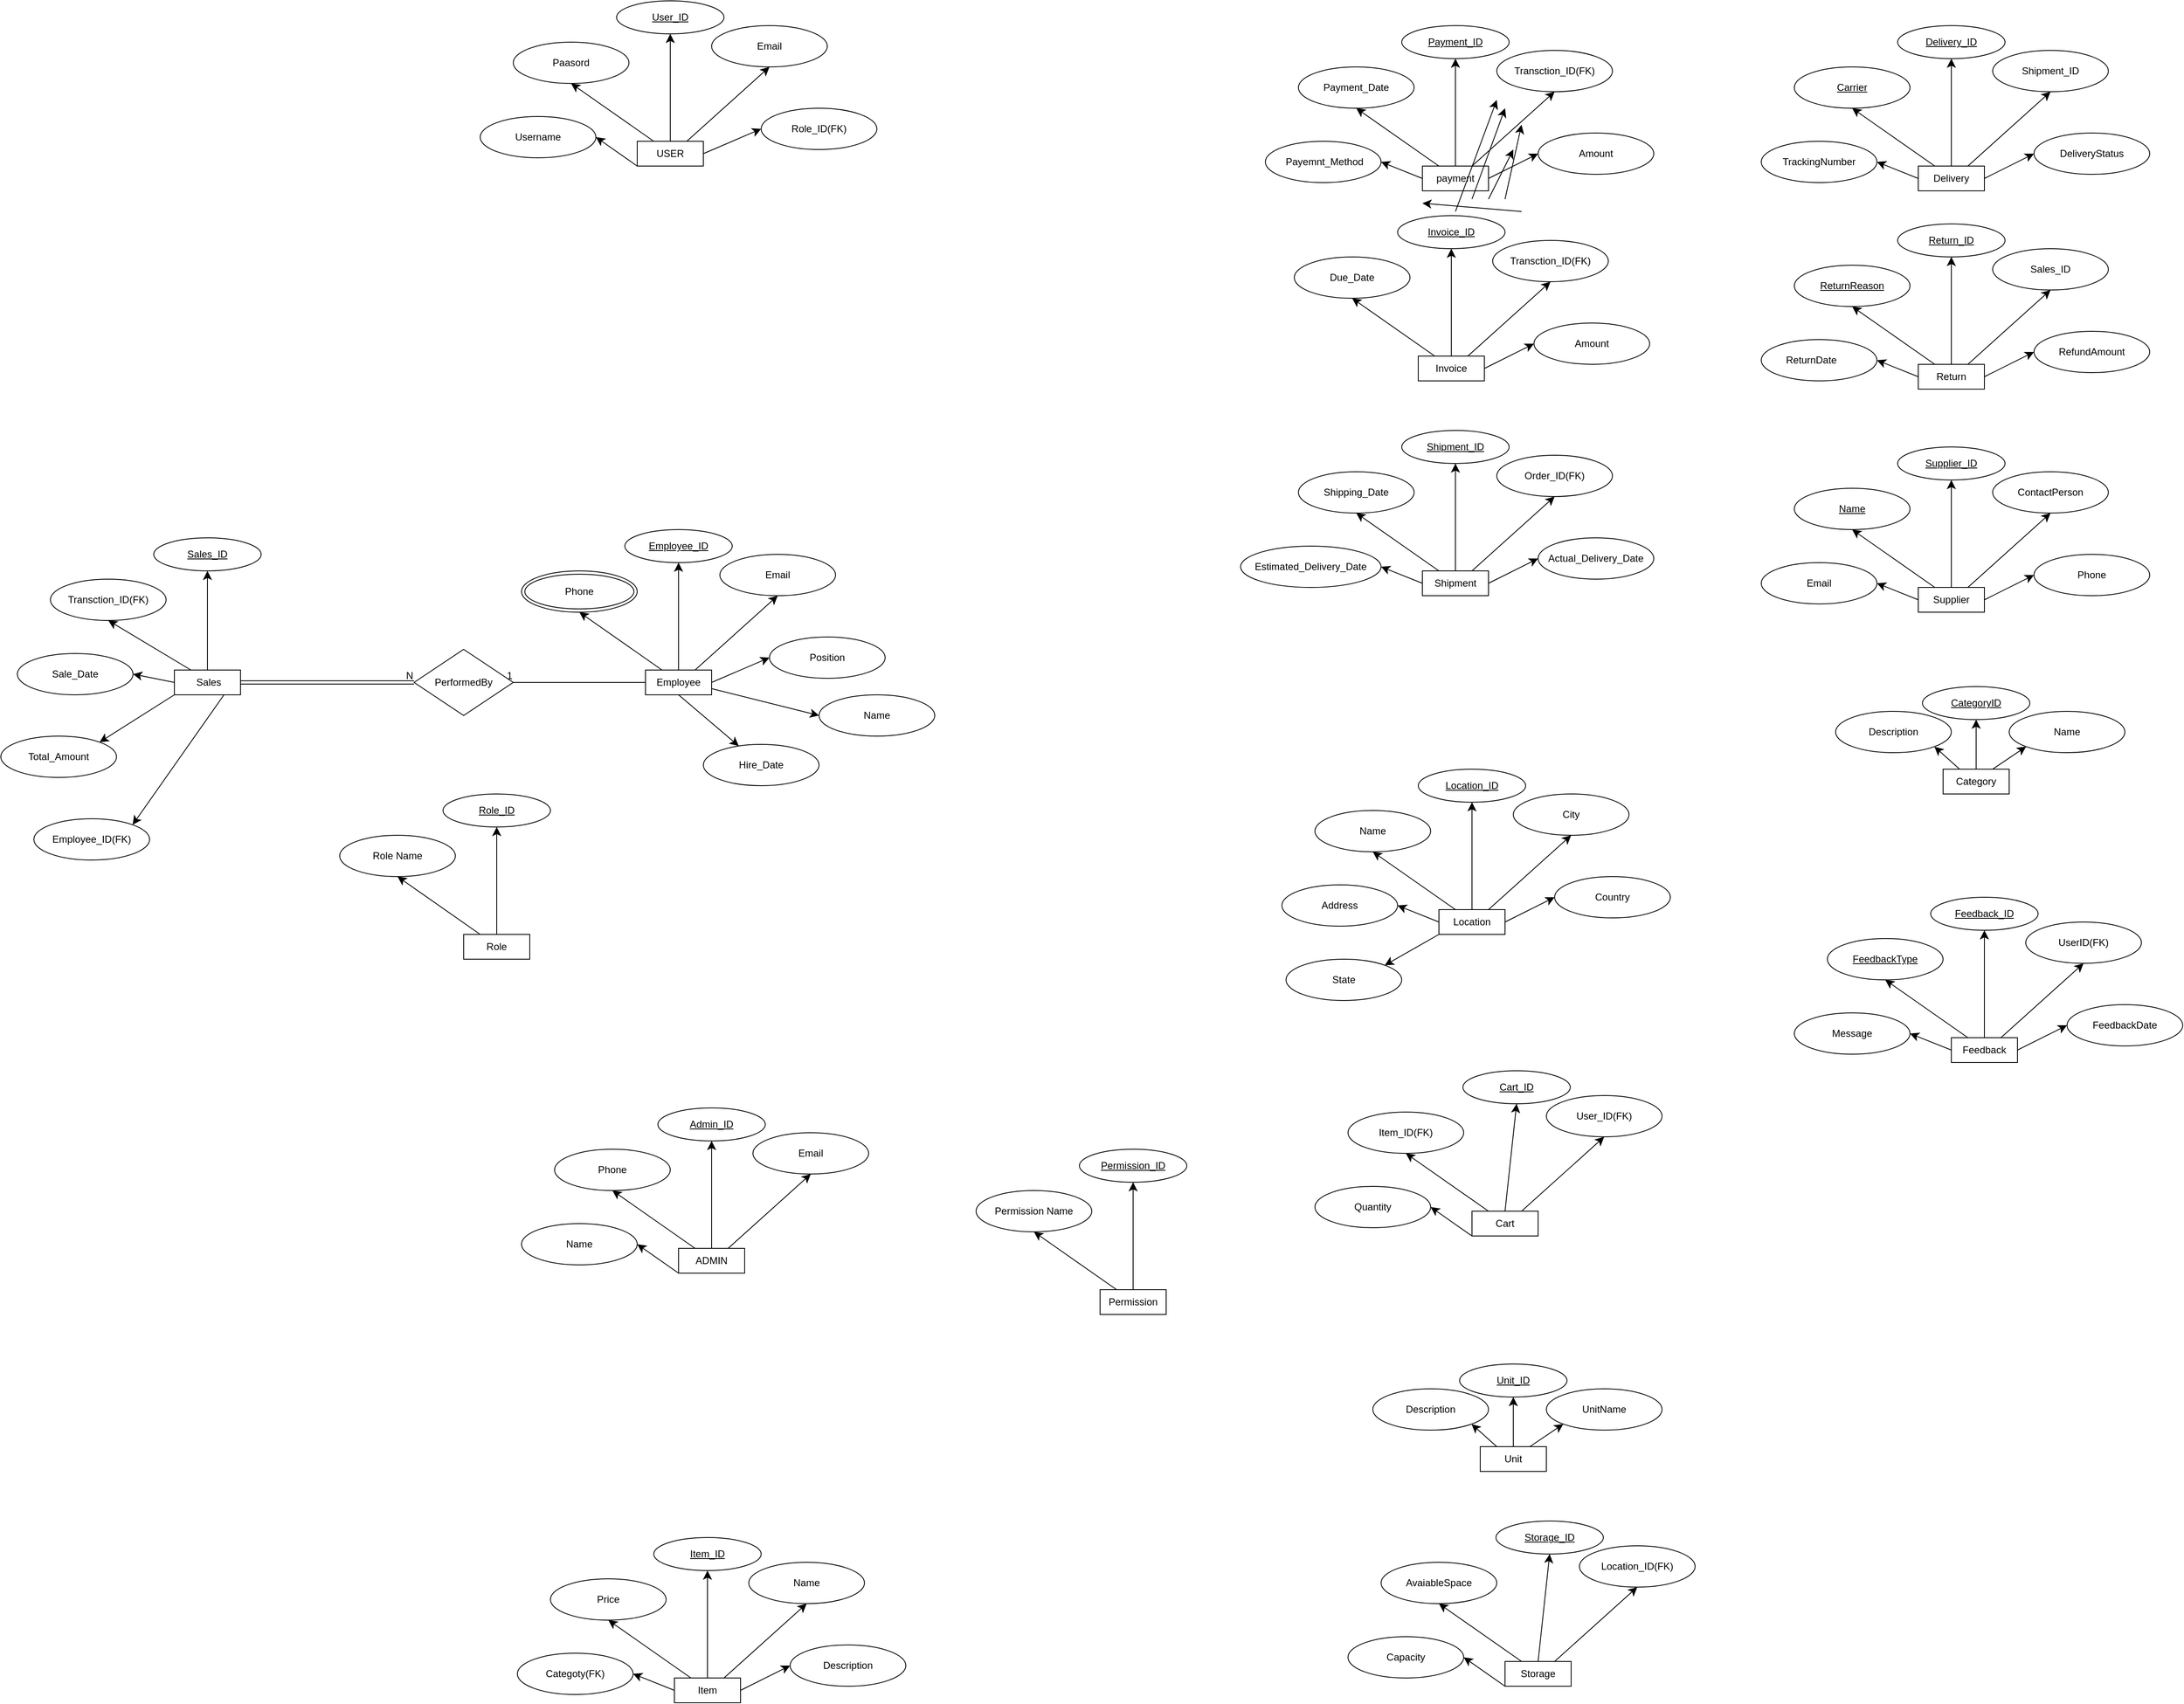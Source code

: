 <mxfile version="24.2.5" type="github">
  <diagram id="R2lEEEUBdFMjLlhIrx00" name="Page-1">
    <mxGraphModel dx="2808" dy="522" grid="1" gridSize="10" guides="1" tooltips="1" connect="1" arrows="1" fold="1" page="1" pageScale="1" pageWidth="850" pageHeight="1100" math="0" shadow="0" extFonts="Permanent Marker^https://fonts.googleapis.com/css?family=Permanent+Marker">
      <root>
        <mxCell id="0" />
        <mxCell id="1" parent="0" />
        <mxCell id="9EIJNcuah8gAvyVcpaho-1" value="USER" style="rounded=0;whiteSpace=wrap;html=1;" vertex="1" parent="1">
          <mxGeometry x="-590" y="240" width="80" height="30" as="geometry" />
        </mxCell>
        <mxCell id="9EIJNcuah8gAvyVcpaho-31" value="&lt;u&gt;User_ID&lt;/u&gt;" style="ellipse;whiteSpace=wrap;html=1;" vertex="1" parent="1">
          <mxGeometry x="-615" y="70" width="130" height="40" as="geometry" />
        </mxCell>
        <mxCell id="9EIJNcuah8gAvyVcpaho-32" value="" style="endArrow=classic;html=1;rounded=0;fontSize=12;startSize=8;endSize=8;curved=1;exitX=0.5;exitY=0;exitDx=0;exitDy=0;entryX=0.5;entryY=1;entryDx=0;entryDy=0;" edge="1" parent="1" source="9EIJNcuah8gAvyVcpaho-1" target="9EIJNcuah8gAvyVcpaho-31">
          <mxGeometry width="50" height="50" relative="1" as="geometry">
            <mxPoint x="-570" y="230" as="sourcePoint" />
            <mxPoint x="-520" y="180" as="targetPoint" />
          </mxGeometry>
        </mxCell>
        <mxCell id="9EIJNcuah8gAvyVcpaho-33" value="Username" style="ellipse;whiteSpace=wrap;html=1;" vertex="1" parent="1">
          <mxGeometry x="-780" y="210" width="140" height="50" as="geometry" />
        </mxCell>
        <mxCell id="9EIJNcuah8gAvyVcpaho-34" value="Paasord" style="ellipse;whiteSpace=wrap;html=1;" vertex="1" parent="1">
          <mxGeometry x="-740" y="120" width="140" height="50" as="geometry" />
        </mxCell>
        <mxCell id="9EIJNcuah8gAvyVcpaho-36" value="Email" style="ellipse;whiteSpace=wrap;html=1;" vertex="1" parent="1">
          <mxGeometry x="-500" y="100" width="140" height="50" as="geometry" />
        </mxCell>
        <mxCell id="9EIJNcuah8gAvyVcpaho-37" value="Role_ID(FK)" style="ellipse;whiteSpace=wrap;html=1;" vertex="1" parent="1">
          <mxGeometry x="-440" y="200" width="140" height="50" as="geometry" />
        </mxCell>
        <mxCell id="9EIJNcuah8gAvyVcpaho-38" value="" style="endArrow=classic;html=1;rounded=0;fontSize=12;startSize=8;endSize=8;curved=1;exitX=0;exitY=1;exitDx=0;exitDy=0;entryX=1;entryY=0.5;entryDx=0;entryDy=0;" edge="1" parent="1" source="9EIJNcuah8gAvyVcpaho-1" target="9EIJNcuah8gAvyVcpaho-33">
          <mxGeometry width="50" height="50" relative="1" as="geometry">
            <mxPoint x="-540" y="250" as="sourcePoint" />
            <mxPoint x="-540" y="120" as="targetPoint" />
          </mxGeometry>
        </mxCell>
        <mxCell id="9EIJNcuah8gAvyVcpaho-39" value="" style="endArrow=classic;html=1;rounded=0;fontSize=12;startSize=8;endSize=8;curved=1;exitX=0.25;exitY=0;exitDx=0;exitDy=0;entryX=0.5;entryY=1;entryDx=0;entryDy=0;" edge="1" parent="1" source="9EIJNcuah8gAvyVcpaho-1" target="9EIJNcuah8gAvyVcpaho-34">
          <mxGeometry width="50" height="50" relative="1" as="geometry">
            <mxPoint x="-530" y="260" as="sourcePoint" />
            <mxPoint x="-530" y="130" as="targetPoint" />
          </mxGeometry>
        </mxCell>
        <mxCell id="9EIJNcuah8gAvyVcpaho-40" value="" style="endArrow=classic;html=1;rounded=0;fontSize=12;startSize=8;endSize=8;curved=1;exitX=1;exitY=0.5;exitDx=0;exitDy=0;entryX=0;entryY=0.5;entryDx=0;entryDy=0;" edge="1" parent="1" source="9EIJNcuah8gAvyVcpaho-1" target="9EIJNcuah8gAvyVcpaho-37">
          <mxGeometry width="50" height="50" relative="1" as="geometry">
            <mxPoint x="-520" y="270" as="sourcePoint" />
            <mxPoint x="-520" y="140" as="targetPoint" />
          </mxGeometry>
        </mxCell>
        <mxCell id="9EIJNcuah8gAvyVcpaho-41" value="" style="endArrow=classic;html=1;rounded=0;fontSize=12;startSize=8;endSize=8;curved=1;exitX=0.75;exitY=0;exitDx=0;exitDy=0;entryX=0.5;entryY=1;entryDx=0;entryDy=0;" edge="1" parent="1" source="9EIJNcuah8gAvyVcpaho-1" target="9EIJNcuah8gAvyVcpaho-36">
          <mxGeometry width="50" height="50" relative="1" as="geometry">
            <mxPoint x="-510" y="280" as="sourcePoint" />
            <mxPoint x="-510" y="150" as="targetPoint" />
          </mxGeometry>
        </mxCell>
        <mxCell id="9EIJNcuah8gAvyVcpaho-43" value="Role" style="rounded=0;whiteSpace=wrap;html=1;" vertex="1" parent="1">
          <mxGeometry x="-800" y="1200" width="80" height="30" as="geometry" />
        </mxCell>
        <mxCell id="9EIJNcuah8gAvyVcpaho-44" value="&lt;u&gt;Role_ID&lt;/u&gt;" style="ellipse;whiteSpace=wrap;html=1;" vertex="1" parent="1">
          <mxGeometry x="-825" y="1030" width="130" height="40" as="geometry" />
        </mxCell>
        <mxCell id="9EIJNcuah8gAvyVcpaho-45" value="" style="endArrow=classic;html=1;rounded=0;fontSize=12;startSize=8;endSize=8;curved=1;exitX=0.5;exitY=0;exitDx=0;exitDy=0;entryX=0.5;entryY=1;entryDx=0;entryDy=0;" edge="1" parent="1" source="9EIJNcuah8gAvyVcpaho-43" target="9EIJNcuah8gAvyVcpaho-44">
          <mxGeometry width="50" height="50" relative="1" as="geometry">
            <mxPoint x="-780" y="1190" as="sourcePoint" />
            <mxPoint x="-730" y="1140" as="targetPoint" />
          </mxGeometry>
        </mxCell>
        <mxCell id="9EIJNcuah8gAvyVcpaho-47" value="Role Name" style="ellipse;whiteSpace=wrap;html=1;" vertex="1" parent="1">
          <mxGeometry x="-950" y="1080" width="140" height="50" as="geometry" />
        </mxCell>
        <mxCell id="9EIJNcuah8gAvyVcpaho-51" value="" style="endArrow=classic;html=1;rounded=0;fontSize=12;startSize=8;endSize=8;curved=1;exitX=0.25;exitY=0;exitDx=0;exitDy=0;entryX=0.5;entryY=1;entryDx=0;entryDy=0;" edge="1" parent="1" source="9EIJNcuah8gAvyVcpaho-43" target="9EIJNcuah8gAvyVcpaho-47">
          <mxGeometry width="50" height="50" relative="1" as="geometry">
            <mxPoint x="-740" y="1220" as="sourcePoint" />
            <mxPoint x="-740" y="1090" as="targetPoint" />
          </mxGeometry>
        </mxCell>
        <mxCell id="9EIJNcuah8gAvyVcpaho-66" value="Employee" style="rounded=0;whiteSpace=wrap;html=1;" vertex="1" parent="1">
          <mxGeometry x="-580" y="880" width="80" height="30" as="geometry" />
        </mxCell>
        <mxCell id="9EIJNcuah8gAvyVcpaho-67" value="&lt;u&gt;Employee_ID&lt;/u&gt;" style="ellipse;whiteSpace=wrap;html=1;" vertex="1" parent="1">
          <mxGeometry x="-605" y="710" width="130" height="40" as="geometry" />
        </mxCell>
        <mxCell id="9EIJNcuah8gAvyVcpaho-68" value="" style="endArrow=classic;html=1;rounded=0;fontSize=12;startSize=8;endSize=8;curved=1;exitX=0.5;exitY=0;exitDx=0;exitDy=0;entryX=0.5;entryY=1;entryDx=0;entryDy=0;" edge="1" parent="1" source="9EIJNcuah8gAvyVcpaho-66" target="9EIJNcuah8gAvyVcpaho-67">
          <mxGeometry width="50" height="50" relative="1" as="geometry">
            <mxPoint x="-560" y="870" as="sourcePoint" />
            <mxPoint x="-510" y="820" as="targetPoint" />
          </mxGeometry>
        </mxCell>
        <mxCell id="9EIJNcuah8gAvyVcpaho-69" value="Name" style="ellipse;whiteSpace=wrap;html=1;" vertex="1" parent="1">
          <mxGeometry x="-370" y="910" width="140" height="50" as="geometry" />
        </mxCell>
        <mxCell id="9EIJNcuah8gAvyVcpaho-70" value="Phone" style="ellipse;shape=doubleEllipse;whiteSpace=wrap;html=1;" vertex="1" parent="1">
          <mxGeometry x="-730" y="760" width="140" height="50" as="geometry" />
        </mxCell>
        <mxCell id="9EIJNcuah8gAvyVcpaho-71" value="Email" style="ellipse;whiteSpace=wrap;html=1;" vertex="1" parent="1">
          <mxGeometry x="-490" y="740" width="140" height="50" as="geometry" />
        </mxCell>
        <mxCell id="9EIJNcuah8gAvyVcpaho-72" value="Position" style="ellipse;whiteSpace=wrap;html=1;" vertex="1" parent="1">
          <mxGeometry x="-430" y="840" width="140" height="50" as="geometry" />
        </mxCell>
        <mxCell id="9EIJNcuah8gAvyVcpaho-73" value="" style="endArrow=classic;html=1;rounded=0;fontSize=12;startSize=8;endSize=8;curved=1;exitX=1;exitY=0.75;exitDx=0;exitDy=0;entryX=0;entryY=0.5;entryDx=0;entryDy=0;" edge="1" parent="1" source="9EIJNcuah8gAvyVcpaho-66" target="9EIJNcuah8gAvyVcpaho-69">
          <mxGeometry width="50" height="50" relative="1" as="geometry">
            <mxPoint x="-530" y="890" as="sourcePoint" />
            <mxPoint x="-530" y="760" as="targetPoint" />
          </mxGeometry>
        </mxCell>
        <mxCell id="9EIJNcuah8gAvyVcpaho-74" value="" style="endArrow=classic;html=1;rounded=0;fontSize=12;startSize=8;endSize=8;curved=1;exitX=0.25;exitY=0;exitDx=0;exitDy=0;entryX=0.5;entryY=1;entryDx=0;entryDy=0;" edge="1" parent="1" source="9EIJNcuah8gAvyVcpaho-66" target="9EIJNcuah8gAvyVcpaho-70">
          <mxGeometry width="50" height="50" relative="1" as="geometry">
            <mxPoint x="-520" y="900" as="sourcePoint" />
            <mxPoint x="-520" y="770" as="targetPoint" />
          </mxGeometry>
        </mxCell>
        <mxCell id="9EIJNcuah8gAvyVcpaho-75" value="" style="endArrow=classic;html=1;rounded=0;fontSize=12;startSize=8;endSize=8;curved=1;exitX=1;exitY=0.5;exitDx=0;exitDy=0;entryX=0;entryY=0.5;entryDx=0;entryDy=0;" edge="1" parent="1" source="9EIJNcuah8gAvyVcpaho-66" target="9EIJNcuah8gAvyVcpaho-72">
          <mxGeometry width="50" height="50" relative="1" as="geometry">
            <mxPoint x="-510" y="910" as="sourcePoint" />
            <mxPoint x="-510" y="780" as="targetPoint" />
          </mxGeometry>
        </mxCell>
        <mxCell id="9EIJNcuah8gAvyVcpaho-76" value="" style="endArrow=classic;html=1;rounded=0;fontSize=12;startSize=8;endSize=8;curved=1;exitX=0.75;exitY=0;exitDx=0;exitDy=0;entryX=0.5;entryY=1;entryDx=0;entryDy=0;" edge="1" parent="1" source="9EIJNcuah8gAvyVcpaho-66" target="9EIJNcuah8gAvyVcpaho-71">
          <mxGeometry width="50" height="50" relative="1" as="geometry">
            <mxPoint x="-500" y="920" as="sourcePoint" />
            <mxPoint x="-500" y="790" as="targetPoint" />
          </mxGeometry>
        </mxCell>
        <mxCell id="9EIJNcuah8gAvyVcpaho-77" value="Permission" style="rounded=0;whiteSpace=wrap;html=1;" vertex="1" parent="1">
          <mxGeometry x="-30" y="1630" width="80" height="30" as="geometry" />
        </mxCell>
        <mxCell id="9EIJNcuah8gAvyVcpaho-78" value="&lt;u&gt;Permission_ID&lt;/u&gt;" style="ellipse;whiteSpace=wrap;html=1;" vertex="1" parent="1">
          <mxGeometry x="-55" y="1460" width="130" height="40" as="geometry" />
        </mxCell>
        <mxCell id="9EIJNcuah8gAvyVcpaho-79" value="" style="endArrow=classic;html=1;rounded=0;fontSize=12;startSize=8;endSize=8;curved=1;exitX=0.5;exitY=0;exitDx=0;exitDy=0;entryX=0.5;entryY=1;entryDx=0;entryDy=0;" edge="1" parent="1" source="9EIJNcuah8gAvyVcpaho-77" target="9EIJNcuah8gAvyVcpaho-78">
          <mxGeometry width="50" height="50" relative="1" as="geometry">
            <mxPoint x="-10" y="1620" as="sourcePoint" />
            <mxPoint x="40" y="1570" as="targetPoint" />
          </mxGeometry>
        </mxCell>
        <mxCell id="9EIJNcuah8gAvyVcpaho-80" value="Permission Name" style="ellipse;whiteSpace=wrap;html=1;" vertex="1" parent="1">
          <mxGeometry x="-180" y="1510" width="140" height="50" as="geometry" />
        </mxCell>
        <mxCell id="9EIJNcuah8gAvyVcpaho-81" value="" style="endArrow=classic;html=1;rounded=0;fontSize=12;startSize=8;endSize=8;curved=1;exitX=0.25;exitY=0;exitDx=0;exitDy=0;entryX=0.5;entryY=1;entryDx=0;entryDy=0;" edge="1" parent="1" source="9EIJNcuah8gAvyVcpaho-77" target="9EIJNcuah8gAvyVcpaho-80">
          <mxGeometry width="50" height="50" relative="1" as="geometry">
            <mxPoint x="30" y="1650" as="sourcePoint" />
            <mxPoint x="30" y="1520" as="targetPoint" />
          </mxGeometry>
        </mxCell>
        <mxCell id="9EIJNcuah8gAvyVcpaho-82" value="Hire_Date" style="ellipse;whiteSpace=wrap;html=1;" vertex="1" parent="1">
          <mxGeometry x="-510" y="970" width="140" height="50" as="geometry" />
        </mxCell>
        <mxCell id="9EIJNcuah8gAvyVcpaho-83" value="" style="endArrow=classic;html=1;rounded=0;fontSize=12;startSize=8;endSize=8;curved=1;exitX=0.5;exitY=1;exitDx=0;exitDy=0;" edge="1" parent="1" source="9EIJNcuah8gAvyVcpaho-66" target="9EIJNcuah8gAvyVcpaho-82">
          <mxGeometry width="50" height="50" relative="1" as="geometry">
            <mxPoint x="-570" y="920" as="sourcePoint" />
            <mxPoint x="-620" y="885" as="targetPoint" />
          </mxGeometry>
        </mxCell>
        <mxCell id="9EIJNcuah8gAvyVcpaho-84" value="ADMIN" style="rounded=0;whiteSpace=wrap;html=1;" vertex="1" parent="1">
          <mxGeometry x="-540" y="1580" width="80" height="30" as="geometry" />
        </mxCell>
        <mxCell id="9EIJNcuah8gAvyVcpaho-85" value="&lt;u&gt;Admin_ID&lt;/u&gt;" style="ellipse;whiteSpace=wrap;html=1;" vertex="1" parent="1">
          <mxGeometry x="-565" y="1410" width="130" height="40" as="geometry" />
        </mxCell>
        <mxCell id="9EIJNcuah8gAvyVcpaho-86" value="" style="endArrow=classic;html=1;rounded=0;fontSize=12;startSize=8;endSize=8;curved=1;exitX=0.5;exitY=0;exitDx=0;exitDy=0;entryX=0.5;entryY=1;entryDx=0;entryDy=0;" edge="1" parent="1" source="9EIJNcuah8gAvyVcpaho-84" target="9EIJNcuah8gAvyVcpaho-85">
          <mxGeometry width="50" height="50" relative="1" as="geometry">
            <mxPoint x="-520" y="1570" as="sourcePoint" />
            <mxPoint x="-470" y="1520" as="targetPoint" />
          </mxGeometry>
        </mxCell>
        <mxCell id="9EIJNcuah8gAvyVcpaho-87" value="Name" style="ellipse;whiteSpace=wrap;html=1;" vertex="1" parent="1">
          <mxGeometry x="-730" y="1550" width="140" height="50" as="geometry" />
        </mxCell>
        <mxCell id="9EIJNcuah8gAvyVcpaho-88" value="Phone" style="ellipse;whiteSpace=wrap;html=1;" vertex="1" parent="1">
          <mxGeometry x="-690" y="1460" width="140" height="50" as="geometry" />
        </mxCell>
        <mxCell id="9EIJNcuah8gAvyVcpaho-89" value="Email" style="ellipse;whiteSpace=wrap;html=1;" vertex="1" parent="1">
          <mxGeometry x="-450" y="1440" width="140" height="50" as="geometry" />
        </mxCell>
        <mxCell id="9EIJNcuah8gAvyVcpaho-91" value="" style="endArrow=classic;html=1;rounded=0;fontSize=12;startSize=8;endSize=8;curved=1;exitX=0;exitY=1;exitDx=0;exitDy=0;entryX=1;entryY=0.5;entryDx=0;entryDy=0;" edge="1" parent="1" source="9EIJNcuah8gAvyVcpaho-84" target="9EIJNcuah8gAvyVcpaho-87">
          <mxGeometry width="50" height="50" relative="1" as="geometry">
            <mxPoint x="-490" y="1590" as="sourcePoint" />
            <mxPoint x="-490" y="1460" as="targetPoint" />
          </mxGeometry>
        </mxCell>
        <mxCell id="9EIJNcuah8gAvyVcpaho-92" value="" style="endArrow=classic;html=1;rounded=0;fontSize=12;startSize=8;endSize=8;curved=1;exitX=0.25;exitY=0;exitDx=0;exitDy=0;entryX=0.5;entryY=1;entryDx=0;entryDy=0;" edge="1" parent="1" source="9EIJNcuah8gAvyVcpaho-84" target="9EIJNcuah8gAvyVcpaho-88">
          <mxGeometry width="50" height="50" relative="1" as="geometry">
            <mxPoint x="-480" y="1600" as="sourcePoint" />
            <mxPoint x="-480" y="1470" as="targetPoint" />
          </mxGeometry>
        </mxCell>
        <mxCell id="9EIJNcuah8gAvyVcpaho-94" value="" style="endArrow=classic;html=1;rounded=0;fontSize=12;startSize=8;endSize=8;curved=1;exitX=0.75;exitY=0;exitDx=0;exitDy=0;entryX=0.5;entryY=1;entryDx=0;entryDy=0;" edge="1" parent="1" source="9EIJNcuah8gAvyVcpaho-84" target="9EIJNcuah8gAvyVcpaho-89">
          <mxGeometry width="50" height="50" relative="1" as="geometry">
            <mxPoint x="-460" y="1620" as="sourcePoint" />
            <mxPoint x="-460" y="1490" as="targetPoint" />
          </mxGeometry>
        </mxCell>
        <mxCell id="9EIJNcuah8gAvyVcpaho-95" value="&amp;nbsp;Sales" style="rounded=0;whiteSpace=wrap;html=1;" vertex="1" parent="1">
          <mxGeometry x="-1150" y="880" width="80" height="30" as="geometry" />
        </mxCell>
        <mxCell id="9EIJNcuah8gAvyVcpaho-96" value="&lt;u&gt;Sales_ID&lt;/u&gt;" style="ellipse;whiteSpace=wrap;html=1;" vertex="1" parent="1">
          <mxGeometry x="-1175" y="720" width="130" height="40" as="geometry" />
        </mxCell>
        <mxCell id="9EIJNcuah8gAvyVcpaho-97" value="" style="endArrow=classic;html=1;rounded=0;fontSize=12;startSize=8;endSize=8;curved=1;exitX=0.5;exitY=0;exitDx=0;exitDy=0;entryX=0.5;entryY=1;entryDx=0;entryDy=0;" edge="1" parent="1" source="9EIJNcuah8gAvyVcpaho-95" target="9EIJNcuah8gAvyVcpaho-96">
          <mxGeometry width="50" height="50" relative="1" as="geometry">
            <mxPoint x="-1130" y="880" as="sourcePoint" />
            <mxPoint x="-1080" y="830" as="targetPoint" />
          </mxGeometry>
        </mxCell>
        <mxCell id="9EIJNcuah8gAvyVcpaho-98" value="Sale_Date" style="ellipse;whiteSpace=wrap;html=1;" vertex="1" parent="1">
          <mxGeometry x="-1340" y="860" width="140" height="50" as="geometry" />
        </mxCell>
        <mxCell id="9EIJNcuah8gAvyVcpaho-99" value="Transction_ID(FK)" style="ellipse;whiteSpace=wrap;html=1;" vertex="1" parent="1">
          <mxGeometry x="-1300" y="770" width="140" height="50" as="geometry" />
        </mxCell>
        <mxCell id="9EIJNcuah8gAvyVcpaho-100" value="Employee_ID(FK)" style="ellipse;whiteSpace=wrap;html=1;" vertex="1" parent="1">
          <mxGeometry x="-1320" y="1060" width="140" height="50" as="geometry" />
        </mxCell>
        <mxCell id="9EIJNcuah8gAvyVcpaho-101" value="" style="endArrow=classic;html=1;rounded=0;fontSize=12;startSize=8;endSize=8;curved=1;exitX=0;exitY=0.5;exitDx=0;exitDy=0;entryX=1;entryY=0.5;entryDx=0;entryDy=0;" edge="1" parent="1" source="9EIJNcuah8gAvyVcpaho-95" target="9EIJNcuah8gAvyVcpaho-98">
          <mxGeometry width="50" height="50" relative="1" as="geometry">
            <mxPoint x="-1100" y="900" as="sourcePoint" />
            <mxPoint x="-1100" y="770" as="targetPoint" />
          </mxGeometry>
        </mxCell>
        <mxCell id="9EIJNcuah8gAvyVcpaho-102" value="" style="endArrow=classic;html=1;rounded=0;fontSize=12;startSize=8;endSize=8;curved=1;exitX=0.25;exitY=0;exitDx=0;exitDy=0;entryX=0.5;entryY=1;entryDx=0;entryDy=0;" edge="1" parent="1" source="9EIJNcuah8gAvyVcpaho-95" target="9EIJNcuah8gAvyVcpaho-99">
          <mxGeometry width="50" height="50" relative="1" as="geometry">
            <mxPoint x="-1090" y="910" as="sourcePoint" />
            <mxPoint x="-1090" y="780" as="targetPoint" />
          </mxGeometry>
        </mxCell>
        <mxCell id="9EIJNcuah8gAvyVcpaho-104" value="Total_Amount" style="ellipse;whiteSpace=wrap;html=1;" vertex="1" parent="1">
          <mxGeometry x="-1360" y="960" width="140" height="50" as="geometry" />
        </mxCell>
        <mxCell id="9EIJNcuah8gAvyVcpaho-105" value="" style="endArrow=classic;html=1;rounded=0;fontSize=12;startSize=8;endSize=8;curved=1;exitX=0;exitY=1;exitDx=0;exitDy=0;entryX=1;entryY=0;entryDx=0;entryDy=0;" edge="1" parent="1" source="9EIJNcuah8gAvyVcpaho-95" target="9EIJNcuah8gAvyVcpaho-104">
          <mxGeometry width="50" height="50" relative="1" as="geometry">
            <mxPoint x="-1140" y="915" as="sourcePoint" />
            <mxPoint x="-1190" y="895" as="targetPoint" />
          </mxGeometry>
        </mxCell>
        <mxCell id="9EIJNcuah8gAvyVcpaho-117" value="payment" style="rounded=0;whiteSpace=wrap;html=1;" vertex="1" parent="1">
          <mxGeometry x="360" y="270" width="80" height="30" as="geometry" />
        </mxCell>
        <mxCell id="9EIJNcuah8gAvyVcpaho-118" value="&lt;u&gt;Payment_ID&lt;/u&gt;" style="ellipse;whiteSpace=wrap;html=1;" vertex="1" parent="1">
          <mxGeometry x="335" y="100" width="130" height="40" as="geometry" />
        </mxCell>
        <mxCell id="9EIJNcuah8gAvyVcpaho-119" value="" style="endArrow=classic;html=1;rounded=0;fontSize=12;startSize=8;endSize=8;curved=1;exitX=0.5;exitY=0;exitDx=0;exitDy=0;entryX=0.5;entryY=1;entryDx=0;entryDy=0;" edge="1" parent="1" source="9EIJNcuah8gAvyVcpaho-117" target="9EIJNcuah8gAvyVcpaho-118">
          <mxGeometry width="50" height="50" relative="1" as="geometry">
            <mxPoint x="380" y="260" as="sourcePoint" />
            <mxPoint x="430" y="210" as="targetPoint" />
          </mxGeometry>
        </mxCell>
        <mxCell id="9EIJNcuah8gAvyVcpaho-120" value="&amp;nbsp;Payemnt_Method" style="ellipse;whiteSpace=wrap;html=1;" vertex="1" parent="1">
          <mxGeometry x="170" y="240" width="140" height="50" as="geometry" />
        </mxCell>
        <mxCell id="9EIJNcuah8gAvyVcpaho-121" value="Payment_Date" style="ellipse;whiteSpace=wrap;html=1;" vertex="1" parent="1">
          <mxGeometry x="210" y="150" width="140" height="50" as="geometry" />
        </mxCell>
        <mxCell id="9EIJNcuah8gAvyVcpaho-122" value="Transction_ID(FK)" style="ellipse;whiteSpace=wrap;html=1;" vertex="1" parent="1">
          <mxGeometry x="450" y="130" width="140" height="50" as="geometry" />
        </mxCell>
        <mxCell id="9EIJNcuah8gAvyVcpaho-123" value="" style="endArrow=classic;html=1;rounded=0;fontSize=12;startSize=8;endSize=8;curved=1;exitX=0;exitY=0.5;exitDx=0;exitDy=0;entryX=1;entryY=0.5;entryDx=0;entryDy=0;" edge="1" parent="1" source="9EIJNcuah8gAvyVcpaho-117" target="9EIJNcuah8gAvyVcpaho-120">
          <mxGeometry width="50" height="50" relative="1" as="geometry">
            <mxPoint x="410" y="280" as="sourcePoint" />
            <mxPoint x="410" y="150" as="targetPoint" />
          </mxGeometry>
        </mxCell>
        <mxCell id="9EIJNcuah8gAvyVcpaho-124" value="" style="endArrow=classic;html=1;rounded=0;fontSize=12;startSize=8;endSize=8;curved=1;exitX=0.25;exitY=0;exitDx=0;exitDy=0;entryX=0.5;entryY=1;entryDx=0;entryDy=0;" edge="1" parent="1" source="9EIJNcuah8gAvyVcpaho-117" target="9EIJNcuah8gAvyVcpaho-121">
          <mxGeometry width="50" height="50" relative="1" as="geometry">
            <mxPoint x="420" y="290" as="sourcePoint" />
            <mxPoint x="420" y="160" as="targetPoint" />
          </mxGeometry>
        </mxCell>
        <mxCell id="9EIJNcuah8gAvyVcpaho-125" value="" style="endArrow=classic;html=1;rounded=0;fontSize=12;startSize=8;endSize=8;curved=1;exitX=0.75;exitY=0;exitDx=0;exitDy=0;entryX=0.5;entryY=1;entryDx=0;entryDy=0;" edge="1" parent="1" source="9EIJNcuah8gAvyVcpaho-117" target="9EIJNcuah8gAvyVcpaho-122">
          <mxGeometry width="50" height="50" relative="1" as="geometry">
            <mxPoint x="440" y="310" as="sourcePoint" />
            <mxPoint x="440" y="180" as="targetPoint" />
          </mxGeometry>
        </mxCell>
        <mxCell id="9EIJNcuah8gAvyVcpaho-126" value="Amount" style="ellipse;whiteSpace=wrap;html=1;" vertex="1" parent="1">
          <mxGeometry x="500" y="230" width="140" height="50" as="geometry" />
        </mxCell>
        <mxCell id="9EIJNcuah8gAvyVcpaho-127" value="" style="endArrow=classic;html=1;rounded=0;fontSize=12;startSize=8;endSize=8;curved=1;exitX=1;exitY=0.5;exitDx=0;exitDy=0;entryX=0;entryY=0.5;entryDx=0;entryDy=0;" edge="1" parent="1" source="9EIJNcuah8gAvyVcpaho-117" target="9EIJNcuah8gAvyVcpaho-126">
          <mxGeometry width="50" height="50" relative="1" as="geometry">
            <mxPoint x="370" y="295" as="sourcePoint" />
            <mxPoint x="320" y="275" as="targetPoint" />
          </mxGeometry>
        </mxCell>
        <mxCell id="9EIJNcuah8gAvyVcpaho-128" value="Invoice" style="rounded=0;whiteSpace=wrap;html=1;" vertex="1" parent="1">
          <mxGeometry x="355" y="500" width="80" height="30" as="geometry" />
        </mxCell>
        <mxCell id="9EIJNcuah8gAvyVcpaho-129" value="&lt;u&gt;Invoice_ID&lt;/u&gt;" style="ellipse;whiteSpace=wrap;html=1;" vertex="1" parent="1">
          <mxGeometry x="330" y="330" width="130" height="40" as="geometry" />
        </mxCell>
        <mxCell id="9EIJNcuah8gAvyVcpaho-130" value="" style="endArrow=classic;html=1;rounded=0;fontSize=12;startSize=8;endSize=8;curved=1;exitX=0.5;exitY=0;exitDx=0;exitDy=0;entryX=0.5;entryY=1;entryDx=0;entryDy=0;" edge="1" parent="1" source="9EIJNcuah8gAvyVcpaho-128" target="9EIJNcuah8gAvyVcpaho-129">
          <mxGeometry width="50" height="50" relative="1" as="geometry">
            <mxPoint x="375" y="490" as="sourcePoint" />
            <mxPoint x="425" y="440" as="targetPoint" />
          </mxGeometry>
        </mxCell>
        <mxCell id="9EIJNcuah8gAvyVcpaho-132" value="Due_Date" style="ellipse;whiteSpace=wrap;html=1;" vertex="1" parent="1">
          <mxGeometry x="205" y="380" width="140" height="50" as="geometry" />
        </mxCell>
        <mxCell id="9EIJNcuah8gAvyVcpaho-133" value="Transction_ID(FK)" style="ellipse;whiteSpace=wrap;html=1;" vertex="1" parent="1">
          <mxGeometry x="445" y="360" width="140" height="50" as="geometry" />
        </mxCell>
        <mxCell id="9EIJNcuah8gAvyVcpaho-135" value="" style="endArrow=classic;html=1;rounded=0;fontSize=12;startSize=8;endSize=8;curved=1;exitX=0.25;exitY=0;exitDx=0;exitDy=0;entryX=0.5;entryY=1;entryDx=0;entryDy=0;" edge="1" parent="1" source="9EIJNcuah8gAvyVcpaho-128" target="9EIJNcuah8gAvyVcpaho-132">
          <mxGeometry width="50" height="50" relative="1" as="geometry">
            <mxPoint x="415" y="520" as="sourcePoint" />
            <mxPoint x="415" y="390" as="targetPoint" />
          </mxGeometry>
        </mxCell>
        <mxCell id="9EIJNcuah8gAvyVcpaho-136" value="" style="endArrow=classic;html=1;rounded=0;fontSize=12;startSize=8;endSize=8;curved=1;exitX=0.75;exitY=0;exitDx=0;exitDy=0;entryX=0.5;entryY=1;entryDx=0;entryDy=0;" edge="1" parent="1" source="9EIJNcuah8gAvyVcpaho-128" target="9EIJNcuah8gAvyVcpaho-133">
          <mxGeometry width="50" height="50" relative="1" as="geometry">
            <mxPoint x="435" y="540" as="sourcePoint" />
            <mxPoint x="435" y="410" as="targetPoint" />
          </mxGeometry>
        </mxCell>
        <mxCell id="9EIJNcuah8gAvyVcpaho-137" value="Amount" style="ellipse;whiteSpace=wrap;html=1;" vertex="1" parent="1">
          <mxGeometry x="495" y="460" width="140" height="50" as="geometry" />
        </mxCell>
        <mxCell id="9EIJNcuah8gAvyVcpaho-138" value="" style="endArrow=classic;html=1;rounded=0;fontSize=12;startSize=8;endSize=8;curved=1;exitX=1;exitY=0.5;exitDx=0;exitDy=0;entryX=0;entryY=0.5;entryDx=0;entryDy=0;" edge="1" parent="1" source="9EIJNcuah8gAvyVcpaho-128" target="9EIJNcuah8gAvyVcpaho-137">
          <mxGeometry width="50" height="50" relative="1" as="geometry">
            <mxPoint x="365" y="525" as="sourcePoint" />
            <mxPoint x="315" y="505" as="targetPoint" />
          </mxGeometry>
        </mxCell>
        <mxCell id="9EIJNcuah8gAvyVcpaho-139" value="Shipment" style="rounded=0;whiteSpace=wrap;html=1;" vertex="1" parent="1">
          <mxGeometry x="360" y="760" width="80" height="30" as="geometry" />
        </mxCell>
        <mxCell id="9EIJNcuah8gAvyVcpaho-140" value="&lt;u&gt;Shipment_ID&lt;/u&gt;" style="ellipse;whiteSpace=wrap;html=1;" vertex="1" parent="1">
          <mxGeometry x="335" y="590" width="130" height="40" as="geometry" />
        </mxCell>
        <mxCell id="9EIJNcuah8gAvyVcpaho-141" value="" style="endArrow=classic;html=1;rounded=0;fontSize=12;startSize=8;endSize=8;curved=1;exitX=0.5;exitY=0;exitDx=0;exitDy=0;entryX=0.5;entryY=1;entryDx=0;entryDy=0;" edge="1" parent="1" source="9EIJNcuah8gAvyVcpaho-139" target="9EIJNcuah8gAvyVcpaho-140">
          <mxGeometry width="50" height="50" relative="1" as="geometry">
            <mxPoint x="380" y="750" as="sourcePoint" />
            <mxPoint x="430" y="700" as="targetPoint" />
          </mxGeometry>
        </mxCell>
        <mxCell id="9EIJNcuah8gAvyVcpaho-142" value="Estimated_Delivery_Date" style="ellipse;whiteSpace=wrap;html=1;" vertex="1" parent="1">
          <mxGeometry x="140" y="730" width="170" height="50" as="geometry" />
        </mxCell>
        <mxCell id="9EIJNcuah8gAvyVcpaho-143" value="Shipping_Date" style="ellipse;whiteSpace=wrap;html=1;" vertex="1" parent="1">
          <mxGeometry x="210" y="640" width="140" height="50" as="geometry" />
        </mxCell>
        <mxCell id="9EIJNcuah8gAvyVcpaho-144" value="Order_ID(FK)" style="ellipse;whiteSpace=wrap;html=1;" vertex="1" parent="1">
          <mxGeometry x="450" y="620" width="140" height="50" as="geometry" />
        </mxCell>
        <mxCell id="9EIJNcuah8gAvyVcpaho-145" value="" style="endArrow=classic;html=1;rounded=0;fontSize=12;startSize=8;endSize=8;curved=1;exitX=0;exitY=0.5;exitDx=0;exitDy=0;entryX=1;entryY=0.5;entryDx=0;entryDy=0;" edge="1" parent="1" source="9EIJNcuah8gAvyVcpaho-139" target="9EIJNcuah8gAvyVcpaho-142">
          <mxGeometry width="50" height="50" relative="1" as="geometry">
            <mxPoint x="410" y="770" as="sourcePoint" />
            <mxPoint x="410" y="640" as="targetPoint" />
          </mxGeometry>
        </mxCell>
        <mxCell id="9EIJNcuah8gAvyVcpaho-146" value="" style="endArrow=classic;html=1;rounded=0;fontSize=12;startSize=8;endSize=8;curved=1;exitX=0.25;exitY=0;exitDx=0;exitDy=0;entryX=0.5;entryY=1;entryDx=0;entryDy=0;" edge="1" parent="1" source="9EIJNcuah8gAvyVcpaho-139" target="9EIJNcuah8gAvyVcpaho-143">
          <mxGeometry width="50" height="50" relative="1" as="geometry">
            <mxPoint x="420" y="780" as="sourcePoint" />
            <mxPoint x="420" y="650" as="targetPoint" />
          </mxGeometry>
        </mxCell>
        <mxCell id="9EIJNcuah8gAvyVcpaho-147" value="" style="endArrow=classic;html=1;rounded=0;fontSize=12;startSize=8;endSize=8;curved=1;exitX=0.75;exitY=0;exitDx=0;exitDy=0;entryX=0.5;entryY=1;entryDx=0;entryDy=0;" edge="1" parent="1" source="9EIJNcuah8gAvyVcpaho-139" target="9EIJNcuah8gAvyVcpaho-144">
          <mxGeometry width="50" height="50" relative="1" as="geometry">
            <mxPoint x="440" y="800" as="sourcePoint" />
            <mxPoint x="440" y="670" as="targetPoint" />
          </mxGeometry>
        </mxCell>
        <mxCell id="9EIJNcuah8gAvyVcpaho-148" value="Actual_Delivery_Date" style="ellipse;whiteSpace=wrap;html=1;" vertex="1" parent="1">
          <mxGeometry x="500" y="720" width="140" height="50" as="geometry" />
        </mxCell>
        <mxCell id="9EIJNcuah8gAvyVcpaho-149" value="" style="endArrow=classic;html=1;rounded=0;fontSize=12;startSize=8;endSize=8;curved=1;exitX=1;exitY=0.5;exitDx=0;exitDy=0;entryX=0;entryY=0.5;entryDx=0;entryDy=0;" edge="1" parent="1" source="9EIJNcuah8gAvyVcpaho-139" target="9EIJNcuah8gAvyVcpaho-148">
          <mxGeometry width="50" height="50" relative="1" as="geometry">
            <mxPoint x="370" y="785" as="sourcePoint" />
            <mxPoint x="320" y="765" as="targetPoint" />
          </mxGeometry>
        </mxCell>
        <mxCell id="9EIJNcuah8gAvyVcpaho-164" value="" style="endArrow=classic;html=1;rounded=0;fontSize=12;startSize=8;endSize=8;curved=1;exitX=0.5;exitY=0;exitDx=0;exitDy=0;entryX=0.5;entryY=1;entryDx=0;entryDy=0;" edge="1" parent="1" target="9EIJNcuah8gAvyVcpaho-163">
          <mxGeometry width="50" height="50" relative="1" as="geometry">
            <mxPoint x="440" y="310" as="sourcePoint" />
            <mxPoint x="470" y="250" as="targetPoint" />
          </mxGeometry>
        </mxCell>
        <mxCell id="9EIJNcuah8gAvyVcpaho-168" value="" style="endArrow=classic;html=1;rounded=0;fontSize=12;startSize=8;endSize=8;curved=1;exitX=0;exitY=0.5;exitDx=0;exitDy=0;entryX=1;entryY=0.5;entryDx=0;entryDy=0;" edge="1" parent="1" target="9EIJNcuah8gAvyVcpaho-165">
          <mxGeometry width="50" height="50" relative="1" as="geometry">
            <mxPoint x="400" y="325" as="sourcePoint" />
            <mxPoint x="450" y="190" as="targetPoint" />
          </mxGeometry>
        </mxCell>
        <mxCell id="9EIJNcuah8gAvyVcpaho-169" value="" style="endArrow=classic;html=1;rounded=0;fontSize=12;startSize=8;endSize=8;curved=1;exitX=0.25;exitY=0;exitDx=0;exitDy=0;entryX=0.5;entryY=1;entryDx=0;entryDy=0;" edge="1" parent="1" target="9EIJNcuah8gAvyVcpaho-166">
          <mxGeometry width="50" height="50" relative="1" as="geometry">
            <mxPoint x="420" y="310" as="sourcePoint" />
            <mxPoint x="460" y="200" as="targetPoint" />
          </mxGeometry>
        </mxCell>
        <mxCell id="9EIJNcuah8gAvyVcpaho-170" value="" style="endArrow=classic;html=1;rounded=0;fontSize=12;startSize=8;endSize=8;curved=1;exitX=0.75;exitY=0;exitDx=0;exitDy=0;entryX=0.5;entryY=1;entryDx=0;entryDy=0;" edge="1" parent="1" target="9EIJNcuah8gAvyVcpaho-167">
          <mxGeometry width="50" height="50" relative="1" as="geometry">
            <mxPoint x="460" y="310" as="sourcePoint" />
            <mxPoint x="480" y="220" as="targetPoint" />
          </mxGeometry>
        </mxCell>
        <mxCell id="9EIJNcuah8gAvyVcpaho-172" value="" style="endArrow=classic;html=1;rounded=0;fontSize=12;startSize=8;endSize=8;curved=1;exitX=1;exitY=0.5;exitDx=0;exitDy=0;entryX=0;entryY=0.5;entryDx=0;entryDy=0;" edge="1" parent="1" target="9EIJNcuah8gAvyVcpaho-171">
          <mxGeometry width="50" height="50" relative="1" as="geometry">
            <mxPoint x="480" y="325" as="sourcePoint" />
            <mxPoint x="360" y="315" as="targetPoint" />
          </mxGeometry>
        </mxCell>
        <mxCell id="9EIJNcuah8gAvyVcpaho-184" value="Location" style="rounded=0;whiteSpace=wrap;html=1;" vertex="1" parent="1">
          <mxGeometry x="380" y="1170" width="80" height="30" as="geometry" />
        </mxCell>
        <mxCell id="9EIJNcuah8gAvyVcpaho-185" value="&lt;u&gt;Location_ID&lt;/u&gt;" style="ellipse;whiteSpace=wrap;html=1;" vertex="1" parent="1">
          <mxGeometry x="355" y="1000" width="130" height="40" as="geometry" />
        </mxCell>
        <mxCell id="9EIJNcuah8gAvyVcpaho-186" value="" style="endArrow=classic;html=1;rounded=0;fontSize=12;startSize=8;endSize=8;curved=1;exitX=0.5;exitY=0;exitDx=0;exitDy=0;entryX=0.5;entryY=1;entryDx=0;entryDy=0;" edge="1" source="9EIJNcuah8gAvyVcpaho-184" target="9EIJNcuah8gAvyVcpaho-185" parent="1">
          <mxGeometry width="50" height="50" relative="1" as="geometry">
            <mxPoint x="400" y="1160" as="sourcePoint" />
            <mxPoint x="450" y="1110" as="targetPoint" />
          </mxGeometry>
        </mxCell>
        <mxCell id="9EIJNcuah8gAvyVcpaho-187" value="Address" style="ellipse;whiteSpace=wrap;html=1;" vertex="1" parent="1">
          <mxGeometry x="190" y="1140" width="140" height="50" as="geometry" />
        </mxCell>
        <mxCell id="9EIJNcuah8gAvyVcpaho-188" value="Name" style="ellipse;whiteSpace=wrap;html=1;" vertex="1" parent="1">
          <mxGeometry x="230" y="1050" width="140" height="50" as="geometry" />
        </mxCell>
        <mxCell id="9EIJNcuah8gAvyVcpaho-189" value="City" style="ellipse;whiteSpace=wrap;html=1;" vertex="1" parent="1">
          <mxGeometry x="470" y="1030" width="140" height="50" as="geometry" />
        </mxCell>
        <mxCell id="9EIJNcuah8gAvyVcpaho-190" value="" style="endArrow=classic;html=1;rounded=0;fontSize=12;startSize=8;endSize=8;curved=1;exitX=0;exitY=0.5;exitDx=0;exitDy=0;entryX=1;entryY=0.5;entryDx=0;entryDy=0;" edge="1" source="9EIJNcuah8gAvyVcpaho-184" target="9EIJNcuah8gAvyVcpaho-187" parent="1">
          <mxGeometry width="50" height="50" relative="1" as="geometry">
            <mxPoint x="430" y="1180" as="sourcePoint" />
            <mxPoint x="430" y="1050" as="targetPoint" />
          </mxGeometry>
        </mxCell>
        <mxCell id="9EIJNcuah8gAvyVcpaho-191" value="" style="endArrow=classic;html=1;rounded=0;fontSize=12;startSize=8;endSize=8;curved=1;exitX=0.25;exitY=0;exitDx=0;exitDy=0;entryX=0.5;entryY=1;entryDx=0;entryDy=0;" edge="1" source="9EIJNcuah8gAvyVcpaho-184" target="9EIJNcuah8gAvyVcpaho-188" parent="1">
          <mxGeometry width="50" height="50" relative="1" as="geometry">
            <mxPoint x="440" y="1190" as="sourcePoint" />
            <mxPoint x="440" y="1060" as="targetPoint" />
          </mxGeometry>
        </mxCell>
        <mxCell id="9EIJNcuah8gAvyVcpaho-192" value="" style="endArrow=classic;html=1;rounded=0;fontSize=12;startSize=8;endSize=8;curved=1;exitX=0.75;exitY=0;exitDx=0;exitDy=0;entryX=0.5;entryY=1;entryDx=0;entryDy=0;" edge="1" source="9EIJNcuah8gAvyVcpaho-184" target="9EIJNcuah8gAvyVcpaho-189" parent="1">
          <mxGeometry width="50" height="50" relative="1" as="geometry">
            <mxPoint x="460" y="1210" as="sourcePoint" />
            <mxPoint x="460" y="1080" as="targetPoint" />
          </mxGeometry>
        </mxCell>
        <mxCell id="9EIJNcuah8gAvyVcpaho-193" value="Country" style="ellipse;whiteSpace=wrap;html=1;" vertex="1" parent="1">
          <mxGeometry x="520" y="1130" width="140" height="50" as="geometry" />
        </mxCell>
        <mxCell id="9EIJNcuah8gAvyVcpaho-194" value="" style="endArrow=classic;html=1;rounded=0;fontSize=12;startSize=8;endSize=8;curved=1;exitX=1;exitY=0.5;exitDx=0;exitDy=0;entryX=0;entryY=0.5;entryDx=0;entryDy=0;" edge="1" source="9EIJNcuah8gAvyVcpaho-184" target="9EIJNcuah8gAvyVcpaho-193" parent="1">
          <mxGeometry width="50" height="50" relative="1" as="geometry">
            <mxPoint x="390" y="1195" as="sourcePoint" />
            <mxPoint x="340" y="1175" as="targetPoint" />
          </mxGeometry>
        </mxCell>
        <mxCell id="9EIJNcuah8gAvyVcpaho-195" value="State" style="ellipse;whiteSpace=wrap;html=1;" vertex="1" parent="1">
          <mxGeometry x="195" y="1230" width="140" height="50" as="geometry" />
        </mxCell>
        <mxCell id="9EIJNcuah8gAvyVcpaho-196" value="" style="endArrow=classic;html=1;rounded=0;fontSize=12;startSize=8;endSize=8;curved=1;entryX=1;entryY=0;entryDx=0;entryDy=0;exitX=0;exitY=1;exitDx=0;exitDy=0;" edge="1" parent="1" source="9EIJNcuah8gAvyVcpaho-184" target="9EIJNcuah8gAvyVcpaho-195">
          <mxGeometry width="50" height="50" relative="1" as="geometry">
            <mxPoint x="380" y="1200" as="sourcePoint" />
            <mxPoint x="340" y="1175" as="targetPoint" />
          </mxGeometry>
        </mxCell>
        <mxCell id="9EIJNcuah8gAvyVcpaho-197" value="Cart" style="rounded=0;whiteSpace=wrap;html=1;" vertex="1" parent="1">
          <mxGeometry x="420" y="1535" width="80" height="30" as="geometry" />
        </mxCell>
        <mxCell id="9EIJNcuah8gAvyVcpaho-198" value="&lt;u&gt;Cart_ID&lt;/u&gt;" style="ellipse;whiteSpace=wrap;html=1;" vertex="1" parent="1">
          <mxGeometry x="409" y="1365" width="130" height="40" as="geometry" />
        </mxCell>
        <mxCell id="9EIJNcuah8gAvyVcpaho-199" value="" style="endArrow=classic;html=1;rounded=0;fontSize=12;startSize=8;endSize=8;curved=1;exitX=0.5;exitY=0;exitDx=0;exitDy=0;entryX=0.5;entryY=1;entryDx=0;entryDy=0;" edge="1" parent="1" source="9EIJNcuah8gAvyVcpaho-197" target="9EIJNcuah8gAvyVcpaho-198">
          <mxGeometry width="50" height="50" relative="1" as="geometry">
            <mxPoint x="440" y="1525" as="sourcePoint" />
            <mxPoint x="490" y="1475" as="targetPoint" />
          </mxGeometry>
        </mxCell>
        <mxCell id="9EIJNcuah8gAvyVcpaho-200" value="Quantity" style="ellipse;whiteSpace=wrap;html=1;" vertex="1" parent="1">
          <mxGeometry x="230" y="1505" width="140" height="50" as="geometry" />
        </mxCell>
        <mxCell id="9EIJNcuah8gAvyVcpaho-201" value="Item_ID(FK)" style="ellipse;whiteSpace=wrap;html=1;" vertex="1" parent="1">
          <mxGeometry x="270" y="1415" width="140" height="50" as="geometry" />
        </mxCell>
        <mxCell id="9EIJNcuah8gAvyVcpaho-202" value="User_ID(FK)" style="ellipse;whiteSpace=wrap;html=1;" vertex="1" parent="1">
          <mxGeometry x="510" y="1395" width="140" height="50" as="geometry" />
        </mxCell>
        <mxCell id="9EIJNcuah8gAvyVcpaho-203" value="" style="endArrow=classic;html=1;rounded=0;fontSize=12;startSize=8;endSize=8;curved=1;exitX=0;exitY=1;exitDx=0;exitDy=0;entryX=1;entryY=0.5;entryDx=0;entryDy=0;" edge="1" parent="1" source="9EIJNcuah8gAvyVcpaho-197" target="9EIJNcuah8gAvyVcpaho-200">
          <mxGeometry width="50" height="50" relative="1" as="geometry">
            <mxPoint x="470" y="1545" as="sourcePoint" />
            <mxPoint x="470" y="1415" as="targetPoint" />
          </mxGeometry>
        </mxCell>
        <mxCell id="9EIJNcuah8gAvyVcpaho-204" value="" style="endArrow=classic;html=1;rounded=0;fontSize=12;startSize=8;endSize=8;curved=1;exitX=0.25;exitY=0;exitDx=0;exitDy=0;entryX=0.5;entryY=1;entryDx=0;entryDy=0;" edge="1" parent="1" source="9EIJNcuah8gAvyVcpaho-197" target="9EIJNcuah8gAvyVcpaho-201">
          <mxGeometry width="50" height="50" relative="1" as="geometry">
            <mxPoint x="480" y="1555" as="sourcePoint" />
            <mxPoint x="480" y="1425" as="targetPoint" />
          </mxGeometry>
        </mxCell>
        <mxCell id="9EIJNcuah8gAvyVcpaho-205" value="" style="endArrow=classic;html=1;rounded=0;fontSize=12;startSize=8;endSize=8;curved=1;exitX=0.75;exitY=0;exitDx=0;exitDy=0;entryX=0.5;entryY=1;entryDx=0;entryDy=0;" edge="1" parent="1" source="9EIJNcuah8gAvyVcpaho-197" target="9EIJNcuah8gAvyVcpaho-202">
          <mxGeometry width="50" height="50" relative="1" as="geometry">
            <mxPoint x="500" y="1575" as="sourcePoint" />
            <mxPoint x="500" y="1445" as="targetPoint" />
          </mxGeometry>
        </mxCell>
        <mxCell id="9EIJNcuah8gAvyVcpaho-206" value="Unit" style="rounded=0;whiteSpace=wrap;html=1;" vertex="1" parent="1">
          <mxGeometry x="430" y="1820" width="80" height="30" as="geometry" />
        </mxCell>
        <mxCell id="9EIJNcuah8gAvyVcpaho-207" value="&lt;u&gt;Unit_ID&lt;/u&gt;" style="ellipse;whiteSpace=wrap;html=1;" vertex="1" parent="1">
          <mxGeometry x="405" y="1720" width="130" height="40" as="geometry" />
        </mxCell>
        <mxCell id="9EIJNcuah8gAvyVcpaho-208" value="" style="endArrow=classic;html=1;rounded=0;fontSize=12;startSize=8;endSize=8;curved=1;exitX=0.5;exitY=0;exitDx=0;exitDy=0;entryX=0.5;entryY=1;entryDx=0;entryDy=0;" edge="1" parent="1" source="9EIJNcuah8gAvyVcpaho-206" target="9EIJNcuah8gAvyVcpaho-207">
          <mxGeometry width="50" height="50" relative="1" as="geometry">
            <mxPoint x="450" y="1810" as="sourcePoint" />
            <mxPoint x="500" y="1760" as="targetPoint" />
          </mxGeometry>
        </mxCell>
        <mxCell id="9EIJNcuah8gAvyVcpaho-210" value="Description" style="ellipse;whiteSpace=wrap;html=1;" vertex="1" parent="1">
          <mxGeometry x="300" y="1750" width="140" height="50" as="geometry" />
        </mxCell>
        <mxCell id="9EIJNcuah8gAvyVcpaho-211" value="UnitName" style="ellipse;whiteSpace=wrap;html=1;" vertex="1" parent="1">
          <mxGeometry x="510" y="1750" width="140" height="50" as="geometry" />
        </mxCell>
        <mxCell id="9EIJNcuah8gAvyVcpaho-213" value="" style="endArrow=classic;html=1;rounded=0;fontSize=12;startSize=8;endSize=8;curved=1;exitX=0.25;exitY=0;exitDx=0;exitDy=0;entryX=1;entryY=1;entryDx=0;entryDy=0;" edge="1" parent="1" source="9EIJNcuah8gAvyVcpaho-206" target="9EIJNcuah8gAvyVcpaho-210">
          <mxGeometry width="50" height="50" relative="1" as="geometry">
            <mxPoint x="490" y="1840" as="sourcePoint" />
            <mxPoint x="490" y="1710" as="targetPoint" />
          </mxGeometry>
        </mxCell>
        <mxCell id="9EIJNcuah8gAvyVcpaho-214" value="" style="endArrow=classic;html=1;rounded=0;fontSize=12;startSize=8;endSize=8;curved=1;exitX=0.75;exitY=0;exitDx=0;exitDy=0;entryX=0;entryY=1;entryDx=0;entryDy=0;" edge="1" parent="1" source="9EIJNcuah8gAvyVcpaho-206" target="9EIJNcuah8gAvyVcpaho-211">
          <mxGeometry width="50" height="50" relative="1" as="geometry">
            <mxPoint x="510" y="1860" as="sourcePoint" />
            <mxPoint x="510" y="1730" as="targetPoint" />
          </mxGeometry>
        </mxCell>
        <mxCell id="9EIJNcuah8gAvyVcpaho-215" value="Storage" style="rounded=0;whiteSpace=wrap;html=1;" vertex="1" parent="1">
          <mxGeometry x="460" y="2080" width="80" height="30" as="geometry" />
        </mxCell>
        <mxCell id="9EIJNcuah8gAvyVcpaho-216" value="&lt;u&gt;Storage_ID&lt;/u&gt;" style="ellipse;whiteSpace=wrap;html=1;" vertex="1" parent="1">
          <mxGeometry x="449" y="1910" width="130" height="40" as="geometry" />
        </mxCell>
        <mxCell id="9EIJNcuah8gAvyVcpaho-217" value="" style="endArrow=classic;html=1;rounded=0;fontSize=12;startSize=8;endSize=8;curved=1;exitX=0.5;exitY=0;exitDx=0;exitDy=0;entryX=0.5;entryY=1;entryDx=0;entryDy=0;" edge="1" parent="1" source="9EIJNcuah8gAvyVcpaho-215" target="9EIJNcuah8gAvyVcpaho-216">
          <mxGeometry width="50" height="50" relative="1" as="geometry">
            <mxPoint x="480" y="2070" as="sourcePoint" />
            <mxPoint x="530" y="2020" as="targetPoint" />
          </mxGeometry>
        </mxCell>
        <mxCell id="9EIJNcuah8gAvyVcpaho-218" value="Capacity" style="ellipse;whiteSpace=wrap;html=1;" vertex="1" parent="1">
          <mxGeometry x="270" y="2050" width="140" height="50" as="geometry" />
        </mxCell>
        <mxCell id="9EIJNcuah8gAvyVcpaho-219" value="AvaiableSpace" style="ellipse;whiteSpace=wrap;html=1;" vertex="1" parent="1">
          <mxGeometry x="310" y="1960" width="140" height="50" as="geometry" />
        </mxCell>
        <mxCell id="9EIJNcuah8gAvyVcpaho-220" value="Location_ID(FK)" style="ellipse;whiteSpace=wrap;html=1;" vertex="1" parent="1">
          <mxGeometry x="550" y="1940" width="140" height="50" as="geometry" />
        </mxCell>
        <mxCell id="9EIJNcuah8gAvyVcpaho-221" value="" style="endArrow=classic;html=1;rounded=0;fontSize=12;startSize=8;endSize=8;curved=1;exitX=0;exitY=1;exitDx=0;exitDy=0;entryX=1;entryY=0.5;entryDx=0;entryDy=0;" edge="1" parent="1" source="9EIJNcuah8gAvyVcpaho-215" target="9EIJNcuah8gAvyVcpaho-218">
          <mxGeometry width="50" height="50" relative="1" as="geometry">
            <mxPoint x="510" y="2090" as="sourcePoint" />
            <mxPoint x="510" y="1960" as="targetPoint" />
          </mxGeometry>
        </mxCell>
        <mxCell id="9EIJNcuah8gAvyVcpaho-222" value="" style="endArrow=classic;html=1;rounded=0;fontSize=12;startSize=8;endSize=8;curved=1;exitX=0.25;exitY=0;exitDx=0;exitDy=0;entryX=0.5;entryY=1;entryDx=0;entryDy=0;" edge="1" parent="1" source="9EIJNcuah8gAvyVcpaho-215" target="9EIJNcuah8gAvyVcpaho-219">
          <mxGeometry width="50" height="50" relative="1" as="geometry">
            <mxPoint x="520" y="2100" as="sourcePoint" />
            <mxPoint x="520" y="1970" as="targetPoint" />
          </mxGeometry>
        </mxCell>
        <mxCell id="9EIJNcuah8gAvyVcpaho-223" value="" style="endArrow=classic;html=1;rounded=0;fontSize=12;startSize=8;endSize=8;curved=1;exitX=0.75;exitY=0;exitDx=0;exitDy=0;entryX=0.5;entryY=1;entryDx=0;entryDy=0;" edge="1" parent="1" source="9EIJNcuah8gAvyVcpaho-215" target="9EIJNcuah8gAvyVcpaho-220">
          <mxGeometry width="50" height="50" relative="1" as="geometry">
            <mxPoint x="540" y="2120" as="sourcePoint" />
            <mxPoint x="540" y="1990" as="targetPoint" />
          </mxGeometry>
        </mxCell>
        <mxCell id="9EIJNcuah8gAvyVcpaho-224" value="Item" style="rounded=0;whiteSpace=wrap;html=1;" vertex="1" parent="1">
          <mxGeometry x="-545" y="2100" width="80" height="30" as="geometry" />
        </mxCell>
        <mxCell id="9EIJNcuah8gAvyVcpaho-225" value="&lt;u&gt;Item_ID&lt;/u&gt;" style="ellipse;whiteSpace=wrap;html=1;" vertex="1" parent="1">
          <mxGeometry x="-570" y="1930" width="130" height="40" as="geometry" />
        </mxCell>
        <mxCell id="9EIJNcuah8gAvyVcpaho-226" value="" style="endArrow=classic;html=1;rounded=0;fontSize=12;startSize=8;endSize=8;curved=1;exitX=0.5;exitY=0;exitDx=0;exitDy=0;entryX=0.5;entryY=1;entryDx=0;entryDy=0;" edge="1" parent="1" source="9EIJNcuah8gAvyVcpaho-224" target="9EIJNcuah8gAvyVcpaho-225">
          <mxGeometry width="50" height="50" relative="1" as="geometry">
            <mxPoint x="-525" y="2090" as="sourcePoint" />
            <mxPoint x="-475" y="2040" as="targetPoint" />
          </mxGeometry>
        </mxCell>
        <mxCell id="9EIJNcuah8gAvyVcpaho-227" value="Categoty(FK)" style="ellipse;whiteSpace=wrap;html=1;" vertex="1" parent="1">
          <mxGeometry x="-735" y="2070" width="140" height="50" as="geometry" />
        </mxCell>
        <mxCell id="9EIJNcuah8gAvyVcpaho-228" value="Price" style="ellipse;whiteSpace=wrap;html=1;" vertex="1" parent="1">
          <mxGeometry x="-695" y="1980" width="140" height="50" as="geometry" />
        </mxCell>
        <mxCell id="9EIJNcuah8gAvyVcpaho-229" value="Name" style="ellipse;whiteSpace=wrap;html=1;" vertex="1" parent="1">
          <mxGeometry x="-455" y="1960" width="140" height="50" as="geometry" />
        </mxCell>
        <mxCell id="9EIJNcuah8gAvyVcpaho-230" value="" style="endArrow=classic;html=1;rounded=0;fontSize=12;startSize=8;endSize=8;curved=1;exitX=0;exitY=0.5;exitDx=0;exitDy=0;entryX=1;entryY=0.5;entryDx=0;entryDy=0;" edge="1" parent="1" source="9EIJNcuah8gAvyVcpaho-224" target="9EIJNcuah8gAvyVcpaho-227">
          <mxGeometry width="50" height="50" relative="1" as="geometry">
            <mxPoint x="-495" y="2110" as="sourcePoint" />
            <mxPoint x="-495" y="1980" as="targetPoint" />
          </mxGeometry>
        </mxCell>
        <mxCell id="9EIJNcuah8gAvyVcpaho-231" value="" style="endArrow=classic;html=1;rounded=0;fontSize=12;startSize=8;endSize=8;curved=1;exitX=0.25;exitY=0;exitDx=0;exitDy=0;entryX=0.5;entryY=1;entryDx=0;entryDy=0;" edge="1" parent="1" source="9EIJNcuah8gAvyVcpaho-224" target="9EIJNcuah8gAvyVcpaho-228">
          <mxGeometry width="50" height="50" relative="1" as="geometry">
            <mxPoint x="-485" y="2120" as="sourcePoint" />
            <mxPoint x="-485" y="1990" as="targetPoint" />
          </mxGeometry>
        </mxCell>
        <mxCell id="9EIJNcuah8gAvyVcpaho-232" value="" style="endArrow=classic;html=1;rounded=0;fontSize=12;startSize=8;endSize=8;curved=1;exitX=0.75;exitY=0;exitDx=0;exitDy=0;entryX=0.5;entryY=1;entryDx=0;entryDy=0;" edge="1" parent="1" source="9EIJNcuah8gAvyVcpaho-224" target="9EIJNcuah8gAvyVcpaho-229">
          <mxGeometry width="50" height="50" relative="1" as="geometry">
            <mxPoint x="-465" y="2140" as="sourcePoint" />
            <mxPoint x="-465" y="2010" as="targetPoint" />
          </mxGeometry>
        </mxCell>
        <mxCell id="9EIJNcuah8gAvyVcpaho-233" value="Description" style="ellipse;whiteSpace=wrap;html=1;" vertex="1" parent="1">
          <mxGeometry x="-405" y="2060" width="140" height="50" as="geometry" />
        </mxCell>
        <mxCell id="9EIJNcuah8gAvyVcpaho-234" value="" style="endArrow=classic;html=1;rounded=0;fontSize=12;startSize=8;endSize=8;curved=1;exitX=1;exitY=0.5;exitDx=0;exitDy=0;entryX=0;entryY=0.5;entryDx=0;entryDy=0;" edge="1" parent="1" source="9EIJNcuah8gAvyVcpaho-224" target="9EIJNcuah8gAvyVcpaho-233">
          <mxGeometry width="50" height="50" relative="1" as="geometry">
            <mxPoint x="-535" y="2125" as="sourcePoint" />
            <mxPoint x="-585" y="2105" as="targetPoint" />
          </mxGeometry>
        </mxCell>
        <mxCell id="9EIJNcuah8gAvyVcpaho-235" value="Delivery" style="rounded=0;whiteSpace=wrap;html=1;" vertex="1" parent="1">
          <mxGeometry x="960" y="270" width="80" height="30" as="geometry" />
        </mxCell>
        <mxCell id="9EIJNcuah8gAvyVcpaho-236" value="&lt;u&gt;Delivery_ID&lt;/u&gt;" style="ellipse;whiteSpace=wrap;html=1;" vertex="1" parent="1">
          <mxGeometry x="935" y="100" width="130" height="40" as="geometry" />
        </mxCell>
        <mxCell id="9EIJNcuah8gAvyVcpaho-237" value="" style="endArrow=classic;html=1;rounded=0;fontSize=12;startSize=8;endSize=8;curved=1;exitX=0.5;exitY=0;exitDx=0;exitDy=0;entryX=0.5;entryY=1;entryDx=0;entryDy=0;" edge="1" parent="1" source="9EIJNcuah8gAvyVcpaho-235" target="9EIJNcuah8gAvyVcpaho-236">
          <mxGeometry width="50" height="50" relative="1" as="geometry">
            <mxPoint x="980" y="260" as="sourcePoint" />
            <mxPoint x="1030" y="210" as="targetPoint" />
          </mxGeometry>
        </mxCell>
        <mxCell id="9EIJNcuah8gAvyVcpaho-238" value="TrackingNumber" style="ellipse;whiteSpace=wrap;html=1;" vertex="1" parent="1">
          <mxGeometry x="770" y="240" width="140" height="50" as="geometry" />
        </mxCell>
        <mxCell id="9EIJNcuah8gAvyVcpaho-239" value="Carrier" style="ellipse;whiteSpace=wrap;html=1;fontStyle=4" vertex="1" parent="1">
          <mxGeometry x="810" y="150" width="140" height="50" as="geometry" />
        </mxCell>
        <mxCell id="9EIJNcuah8gAvyVcpaho-240" value="Shipment_ID" style="ellipse;whiteSpace=wrap;html=1;" vertex="1" parent="1">
          <mxGeometry x="1050" y="130" width="140" height="50" as="geometry" />
        </mxCell>
        <mxCell id="9EIJNcuah8gAvyVcpaho-241" value="" style="endArrow=classic;html=1;rounded=0;fontSize=12;startSize=8;endSize=8;curved=1;exitX=0;exitY=0.5;exitDx=0;exitDy=0;entryX=1;entryY=0.5;entryDx=0;entryDy=0;" edge="1" parent="1" source="9EIJNcuah8gAvyVcpaho-235" target="9EIJNcuah8gAvyVcpaho-238">
          <mxGeometry width="50" height="50" relative="1" as="geometry">
            <mxPoint x="1010" y="280" as="sourcePoint" />
            <mxPoint x="1010" y="150" as="targetPoint" />
          </mxGeometry>
        </mxCell>
        <mxCell id="9EIJNcuah8gAvyVcpaho-242" value="" style="endArrow=classic;html=1;rounded=0;fontSize=12;startSize=8;endSize=8;curved=1;exitX=0.25;exitY=0;exitDx=0;exitDy=0;entryX=0.5;entryY=1;entryDx=0;entryDy=0;" edge="1" parent="1" source="9EIJNcuah8gAvyVcpaho-235" target="9EIJNcuah8gAvyVcpaho-239">
          <mxGeometry width="50" height="50" relative="1" as="geometry">
            <mxPoint x="1020" y="290" as="sourcePoint" />
            <mxPoint x="1020" y="160" as="targetPoint" />
          </mxGeometry>
        </mxCell>
        <mxCell id="9EIJNcuah8gAvyVcpaho-243" value="" style="endArrow=classic;html=1;rounded=0;fontSize=12;startSize=8;endSize=8;curved=1;exitX=0.75;exitY=0;exitDx=0;exitDy=0;entryX=0.5;entryY=1;entryDx=0;entryDy=0;" edge="1" parent="1" source="9EIJNcuah8gAvyVcpaho-235" target="9EIJNcuah8gAvyVcpaho-240">
          <mxGeometry width="50" height="50" relative="1" as="geometry">
            <mxPoint x="1040" y="310" as="sourcePoint" />
            <mxPoint x="1040" y="180" as="targetPoint" />
          </mxGeometry>
        </mxCell>
        <mxCell id="9EIJNcuah8gAvyVcpaho-244" value="DeliveryStatus" style="ellipse;whiteSpace=wrap;html=1;" vertex="1" parent="1">
          <mxGeometry x="1100" y="230" width="140" height="50" as="geometry" />
        </mxCell>
        <mxCell id="9EIJNcuah8gAvyVcpaho-245" value="" style="endArrow=classic;html=1;rounded=0;fontSize=12;startSize=8;endSize=8;curved=1;exitX=1;exitY=0.5;exitDx=0;exitDy=0;entryX=0;entryY=0.5;entryDx=0;entryDy=0;" edge="1" parent="1" source="9EIJNcuah8gAvyVcpaho-235" target="9EIJNcuah8gAvyVcpaho-244">
          <mxGeometry width="50" height="50" relative="1" as="geometry">
            <mxPoint x="970" y="295" as="sourcePoint" />
            <mxPoint x="920" y="275" as="targetPoint" />
          </mxGeometry>
        </mxCell>
        <mxCell id="9EIJNcuah8gAvyVcpaho-246" value="Return" style="rounded=0;whiteSpace=wrap;html=1;" vertex="1" parent="1">
          <mxGeometry x="960" y="510" width="80" height="30" as="geometry" />
        </mxCell>
        <mxCell id="9EIJNcuah8gAvyVcpaho-247" value="&lt;u&gt;Return_ID&lt;/u&gt;" style="ellipse;whiteSpace=wrap;html=1;" vertex="1" parent="1">
          <mxGeometry x="935" y="340" width="130" height="40" as="geometry" />
        </mxCell>
        <mxCell id="9EIJNcuah8gAvyVcpaho-248" value="" style="endArrow=classic;html=1;rounded=0;fontSize=12;startSize=8;endSize=8;curved=1;exitX=0.5;exitY=0;exitDx=0;exitDy=0;entryX=0.5;entryY=1;entryDx=0;entryDy=0;" edge="1" parent="1" source="9EIJNcuah8gAvyVcpaho-246" target="9EIJNcuah8gAvyVcpaho-247">
          <mxGeometry width="50" height="50" relative="1" as="geometry">
            <mxPoint x="980" y="500" as="sourcePoint" />
            <mxPoint x="1030" y="450" as="targetPoint" />
          </mxGeometry>
        </mxCell>
        <mxCell id="9EIJNcuah8gAvyVcpaho-249" value="ReturnDate&lt;span style=&quot;white-space: pre;&quot;&gt;&#x9;&lt;/span&gt;" style="ellipse;whiteSpace=wrap;html=1;" vertex="1" parent="1">
          <mxGeometry x="770" y="480" width="140" height="50" as="geometry" />
        </mxCell>
        <mxCell id="9EIJNcuah8gAvyVcpaho-250" value="ReturnReason" style="ellipse;whiteSpace=wrap;html=1;fontStyle=4" vertex="1" parent="1">
          <mxGeometry x="810" y="390" width="140" height="50" as="geometry" />
        </mxCell>
        <mxCell id="9EIJNcuah8gAvyVcpaho-251" value="Sales_ID" style="ellipse;whiteSpace=wrap;html=1;" vertex="1" parent="1">
          <mxGeometry x="1050" y="370" width="140" height="50" as="geometry" />
        </mxCell>
        <mxCell id="9EIJNcuah8gAvyVcpaho-252" value="" style="endArrow=classic;html=1;rounded=0;fontSize=12;startSize=8;endSize=8;curved=1;exitX=0;exitY=0.5;exitDx=0;exitDy=0;entryX=1;entryY=0.5;entryDx=0;entryDy=0;" edge="1" parent="1" source="9EIJNcuah8gAvyVcpaho-246" target="9EIJNcuah8gAvyVcpaho-249">
          <mxGeometry width="50" height="50" relative="1" as="geometry">
            <mxPoint x="1010" y="520" as="sourcePoint" />
            <mxPoint x="1010" y="390" as="targetPoint" />
          </mxGeometry>
        </mxCell>
        <mxCell id="9EIJNcuah8gAvyVcpaho-253" value="" style="endArrow=classic;html=1;rounded=0;fontSize=12;startSize=8;endSize=8;curved=1;exitX=0.25;exitY=0;exitDx=0;exitDy=0;entryX=0.5;entryY=1;entryDx=0;entryDy=0;" edge="1" parent="1" source="9EIJNcuah8gAvyVcpaho-246" target="9EIJNcuah8gAvyVcpaho-250">
          <mxGeometry width="50" height="50" relative="1" as="geometry">
            <mxPoint x="1020" y="530" as="sourcePoint" />
            <mxPoint x="1020" y="400" as="targetPoint" />
          </mxGeometry>
        </mxCell>
        <mxCell id="9EIJNcuah8gAvyVcpaho-254" value="" style="endArrow=classic;html=1;rounded=0;fontSize=12;startSize=8;endSize=8;curved=1;exitX=0.75;exitY=0;exitDx=0;exitDy=0;entryX=0.5;entryY=1;entryDx=0;entryDy=0;" edge="1" parent="1" source="9EIJNcuah8gAvyVcpaho-246" target="9EIJNcuah8gAvyVcpaho-251">
          <mxGeometry width="50" height="50" relative="1" as="geometry">
            <mxPoint x="1040" y="550" as="sourcePoint" />
            <mxPoint x="1040" y="420" as="targetPoint" />
          </mxGeometry>
        </mxCell>
        <mxCell id="9EIJNcuah8gAvyVcpaho-255" value="RefundAmount" style="ellipse;whiteSpace=wrap;html=1;" vertex="1" parent="1">
          <mxGeometry x="1100" y="470" width="140" height="50" as="geometry" />
        </mxCell>
        <mxCell id="9EIJNcuah8gAvyVcpaho-256" value="" style="endArrow=classic;html=1;rounded=0;fontSize=12;startSize=8;endSize=8;curved=1;exitX=1;exitY=0.5;exitDx=0;exitDy=0;entryX=0;entryY=0.5;entryDx=0;entryDy=0;" edge="1" parent="1" source="9EIJNcuah8gAvyVcpaho-246" target="9EIJNcuah8gAvyVcpaho-255">
          <mxGeometry width="50" height="50" relative="1" as="geometry">
            <mxPoint x="970" y="535" as="sourcePoint" />
            <mxPoint x="920" y="515" as="targetPoint" />
          </mxGeometry>
        </mxCell>
        <mxCell id="9EIJNcuah8gAvyVcpaho-257" value="Supplier" style="rounded=0;whiteSpace=wrap;html=1;" vertex="1" parent="1">
          <mxGeometry x="960" y="780" width="80" height="30" as="geometry" />
        </mxCell>
        <mxCell id="9EIJNcuah8gAvyVcpaho-258" value="&lt;u&gt;Supplier_ID&lt;/u&gt;" style="ellipse;whiteSpace=wrap;html=1;" vertex="1" parent="1">
          <mxGeometry x="935" y="610" width="130" height="40" as="geometry" />
        </mxCell>
        <mxCell id="9EIJNcuah8gAvyVcpaho-259" value="" style="endArrow=classic;html=1;rounded=0;fontSize=12;startSize=8;endSize=8;curved=1;exitX=0.5;exitY=0;exitDx=0;exitDy=0;entryX=0.5;entryY=1;entryDx=0;entryDy=0;" edge="1" parent="1" source="9EIJNcuah8gAvyVcpaho-257" target="9EIJNcuah8gAvyVcpaho-258">
          <mxGeometry width="50" height="50" relative="1" as="geometry">
            <mxPoint x="980" y="770" as="sourcePoint" />
            <mxPoint x="1030" y="720" as="targetPoint" />
          </mxGeometry>
        </mxCell>
        <mxCell id="9EIJNcuah8gAvyVcpaho-260" value="Email" style="ellipse;whiteSpace=wrap;html=1;" vertex="1" parent="1">
          <mxGeometry x="770" y="750" width="140" height="50" as="geometry" />
        </mxCell>
        <mxCell id="9EIJNcuah8gAvyVcpaho-261" value="Name" style="ellipse;whiteSpace=wrap;html=1;fontStyle=4" vertex="1" parent="1">
          <mxGeometry x="810" y="660" width="140" height="50" as="geometry" />
        </mxCell>
        <mxCell id="9EIJNcuah8gAvyVcpaho-262" value="ContactPerson" style="ellipse;whiteSpace=wrap;html=1;" vertex="1" parent="1">
          <mxGeometry x="1050" y="640" width="140" height="50" as="geometry" />
        </mxCell>
        <mxCell id="9EIJNcuah8gAvyVcpaho-263" value="" style="endArrow=classic;html=1;rounded=0;fontSize=12;startSize=8;endSize=8;curved=1;exitX=0;exitY=0.5;exitDx=0;exitDy=0;entryX=1;entryY=0.5;entryDx=0;entryDy=0;" edge="1" parent="1" source="9EIJNcuah8gAvyVcpaho-257" target="9EIJNcuah8gAvyVcpaho-260">
          <mxGeometry width="50" height="50" relative="1" as="geometry">
            <mxPoint x="1010" y="790" as="sourcePoint" />
            <mxPoint x="1010" y="660" as="targetPoint" />
          </mxGeometry>
        </mxCell>
        <mxCell id="9EIJNcuah8gAvyVcpaho-264" value="" style="endArrow=classic;html=1;rounded=0;fontSize=12;startSize=8;endSize=8;curved=1;exitX=0.25;exitY=0;exitDx=0;exitDy=0;entryX=0.5;entryY=1;entryDx=0;entryDy=0;" edge="1" parent="1" source="9EIJNcuah8gAvyVcpaho-257" target="9EIJNcuah8gAvyVcpaho-261">
          <mxGeometry width="50" height="50" relative="1" as="geometry">
            <mxPoint x="1020" y="800" as="sourcePoint" />
            <mxPoint x="1020" y="670" as="targetPoint" />
          </mxGeometry>
        </mxCell>
        <mxCell id="9EIJNcuah8gAvyVcpaho-265" value="" style="endArrow=classic;html=1;rounded=0;fontSize=12;startSize=8;endSize=8;curved=1;exitX=0.75;exitY=0;exitDx=0;exitDy=0;entryX=0.5;entryY=1;entryDx=0;entryDy=0;" edge="1" parent="1" source="9EIJNcuah8gAvyVcpaho-257" target="9EIJNcuah8gAvyVcpaho-262">
          <mxGeometry width="50" height="50" relative="1" as="geometry">
            <mxPoint x="1040" y="820" as="sourcePoint" />
            <mxPoint x="1040" y="690" as="targetPoint" />
          </mxGeometry>
        </mxCell>
        <mxCell id="9EIJNcuah8gAvyVcpaho-266" value="Phone" style="ellipse;whiteSpace=wrap;html=1;" vertex="1" parent="1">
          <mxGeometry x="1100" y="740" width="140" height="50" as="geometry" />
        </mxCell>
        <mxCell id="9EIJNcuah8gAvyVcpaho-267" value="" style="endArrow=classic;html=1;rounded=0;fontSize=12;startSize=8;endSize=8;curved=1;exitX=1;exitY=0.5;exitDx=0;exitDy=0;entryX=0;entryY=0.5;entryDx=0;entryDy=0;" edge="1" parent="1" source="9EIJNcuah8gAvyVcpaho-257" target="9EIJNcuah8gAvyVcpaho-266">
          <mxGeometry width="50" height="50" relative="1" as="geometry">
            <mxPoint x="970" y="805" as="sourcePoint" />
            <mxPoint x="920" y="785" as="targetPoint" />
          </mxGeometry>
        </mxCell>
        <mxCell id="9EIJNcuah8gAvyVcpaho-268" value="Category" style="rounded=0;whiteSpace=wrap;html=1;" vertex="1" parent="1">
          <mxGeometry x="990" y="1000" width="80" height="30" as="geometry" />
        </mxCell>
        <mxCell id="9EIJNcuah8gAvyVcpaho-269" value="&lt;u&gt;CategoryID&lt;/u&gt;" style="ellipse;whiteSpace=wrap;html=1;" vertex="1" parent="1">
          <mxGeometry x="965" y="900" width="130" height="40" as="geometry" />
        </mxCell>
        <mxCell id="9EIJNcuah8gAvyVcpaho-270" value="" style="endArrow=classic;html=1;rounded=0;fontSize=12;startSize=8;endSize=8;curved=1;exitX=0.5;exitY=0;exitDx=0;exitDy=0;entryX=0.5;entryY=1;entryDx=0;entryDy=0;" edge="1" parent="1" source="9EIJNcuah8gAvyVcpaho-268" target="9EIJNcuah8gAvyVcpaho-269">
          <mxGeometry width="50" height="50" relative="1" as="geometry">
            <mxPoint x="1010" y="990" as="sourcePoint" />
            <mxPoint x="1060" y="940" as="targetPoint" />
          </mxGeometry>
        </mxCell>
        <mxCell id="9EIJNcuah8gAvyVcpaho-271" value="Description" style="ellipse;whiteSpace=wrap;html=1;" vertex="1" parent="1">
          <mxGeometry x="860" y="930" width="140" height="50" as="geometry" />
        </mxCell>
        <mxCell id="9EIJNcuah8gAvyVcpaho-272" value="Name" style="ellipse;whiteSpace=wrap;html=1;" vertex="1" parent="1">
          <mxGeometry x="1070" y="930" width="140" height="50" as="geometry" />
        </mxCell>
        <mxCell id="9EIJNcuah8gAvyVcpaho-273" value="" style="endArrow=classic;html=1;rounded=0;fontSize=12;startSize=8;endSize=8;curved=1;exitX=0.25;exitY=0;exitDx=0;exitDy=0;entryX=1;entryY=1;entryDx=0;entryDy=0;" edge="1" parent="1" source="9EIJNcuah8gAvyVcpaho-268" target="9EIJNcuah8gAvyVcpaho-271">
          <mxGeometry width="50" height="50" relative="1" as="geometry">
            <mxPoint x="1050" y="1020" as="sourcePoint" />
            <mxPoint x="1050" y="890" as="targetPoint" />
          </mxGeometry>
        </mxCell>
        <mxCell id="9EIJNcuah8gAvyVcpaho-274" value="" style="endArrow=classic;html=1;rounded=0;fontSize=12;startSize=8;endSize=8;curved=1;exitX=0.75;exitY=0;exitDx=0;exitDy=0;entryX=0;entryY=1;entryDx=0;entryDy=0;" edge="1" parent="1" source="9EIJNcuah8gAvyVcpaho-268" target="9EIJNcuah8gAvyVcpaho-272">
          <mxGeometry width="50" height="50" relative="1" as="geometry">
            <mxPoint x="1070" y="1040" as="sourcePoint" />
            <mxPoint x="1070" y="910" as="targetPoint" />
          </mxGeometry>
        </mxCell>
        <mxCell id="9EIJNcuah8gAvyVcpaho-275" value="Feedback" style="rounded=0;whiteSpace=wrap;html=1;" vertex="1" parent="1">
          <mxGeometry x="1000" y="1325" width="80" height="30" as="geometry" />
        </mxCell>
        <mxCell id="9EIJNcuah8gAvyVcpaho-276" value="&lt;u&gt;Feedback_ID&lt;/u&gt;" style="ellipse;whiteSpace=wrap;html=1;" vertex="1" parent="1">
          <mxGeometry x="975" y="1155" width="130" height="40" as="geometry" />
        </mxCell>
        <mxCell id="9EIJNcuah8gAvyVcpaho-277" value="" style="endArrow=classic;html=1;rounded=0;fontSize=12;startSize=8;endSize=8;curved=1;exitX=0.5;exitY=0;exitDx=0;exitDy=0;entryX=0.5;entryY=1;entryDx=0;entryDy=0;" edge="1" parent="1" source="9EIJNcuah8gAvyVcpaho-275" target="9EIJNcuah8gAvyVcpaho-276">
          <mxGeometry width="50" height="50" relative="1" as="geometry">
            <mxPoint x="1020" y="1315" as="sourcePoint" />
            <mxPoint x="1070" y="1265" as="targetPoint" />
          </mxGeometry>
        </mxCell>
        <mxCell id="9EIJNcuah8gAvyVcpaho-278" value="Message" style="ellipse;whiteSpace=wrap;html=1;" vertex="1" parent="1">
          <mxGeometry x="810" y="1295" width="140" height="50" as="geometry" />
        </mxCell>
        <mxCell id="9EIJNcuah8gAvyVcpaho-279" value="FeedbackType" style="ellipse;whiteSpace=wrap;html=1;fontStyle=4" vertex="1" parent="1">
          <mxGeometry x="850" y="1205" width="140" height="50" as="geometry" />
        </mxCell>
        <mxCell id="9EIJNcuah8gAvyVcpaho-280" value="UserID(FK)" style="ellipse;whiteSpace=wrap;html=1;" vertex="1" parent="1">
          <mxGeometry x="1090" y="1185" width="140" height="50" as="geometry" />
        </mxCell>
        <mxCell id="9EIJNcuah8gAvyVcpaho-281" value="" style="endArrow=classic;html=1;rounded=0;fontSize=12;startSize=8;endSize=8;curved=1;exitX=0;exitY=0.5;exitDx=0;exitDy=0;entryX=1;entryY=0.5;entryDx=0;entryDy=0;" edge="1" parent="1" source="9EIJNcuah8gAvyVcpaho-275" target="9EIJNcuah8gAvyVcpaho-278">
          <mxGeometry width="50" height="50" relative="1" as="geometry">
            <mxPoint x="1050" y="1335" as="sourcePoint" />
            <mxPoint x="1050" y="1205" as="targetPoint" />
          </mxGeometry>
        </mxCell>
        <mxCell id="9EIJNcuah8gAvyVcpaho-282" value="" style="endArrow=classic;html=1;rounded=0;fontSize=12;startSize=8;endSize=8;curved=1;exitX=0.25;exitY=0;exitDx=0;exitDy=0;entryX=0.5;entryY=1;entryDx=0;entryDy=0;" edge="1" parent="1" source="9EIJNcuah8gAvyVcpaho-275" target="9EIJNcuah8gAvyVcpaho-279">
          <mxGeometry width="50" height="50" relative="1" as="geometry">
            <mxPoint x="1060" y="1345" as="sourcePoint" />
            <mxPoint x="1060" y="1215" as="targetPoint" />
          </mxGeometry>
        </mxCell>
        <mxCell id="9EIJNcuah8gAvyVcpaho-283" value="" style="endArrow=classic;html=1;rounded=0;fontSize=12;startSize=8;endSize=8;curved=1;exitX=0.75;exitY=0;exitDx=0;exitDy=0;entryX=0.5;entryY=1;entryDx=0;entryDy=0;" edge="1" parent="1" source="9EIJNcuah8gAvyVcpaho-275" target="9EIJNcuah8gAvyVcpaho-280">
          <mxGeometry width="50" height="50" relative="1" as="geometry">
            <mxPoint x="1080" y="1365" as="sourcePoint" />
            <mxPoint x="1080" y="1235" as="targetPoint" />
          </mxGeometry>
        </mxCell>
        <mxCell id="9EIJNcuah8gAvyVcpaho-284" value="FeedbackDate" style="ellipse;whiteSpace=wrap;html=1;" vertex="1" parent="1">
          <mxGeometry x="1140" y="1285" width="140" height="50" as="geometry" />
        </mxCell>
        <mxCell id="9EIJNcuah8gAvyVcpaho-285" value="" style="endArrow=classic;html=1;rounded=0;fontSize=12;startSize=8;endSize=8;curved=1;exitX=1;exitY=0.5;exitDx=0;exitDy=0;entryX=0;entryY=0.5;entryDx=0;entryDy=0;" edge="1" parent="1" source="9EIJNcuah8gAvyVcpaho-275" target="9EIJNcuah8gAvyVcpaho-284">
          <mxGeometry width="50" height="50" relative="1" as="geometry">
            <mxPoint x="1010" y="1350" as="sourcePoint" />
            <mxPoint x="960" y="1330" as="targetPoint" />
          </mxGeometry>
        </mxCell>
        <mxCell id="9EIJNcuah8gAvyVcpaho-286" value="" style="endArrow=classic;html=1;rounded=0;fontSize=12;startSize=8;endSize=8;curved=1;exitX=0.75;exitY=1;exitDx=0;exitDy=0;entryX=1;entryY=0;entryDx=0;entryDy=0;" edge="1" parent="1" source="9EIJNcuah8gAvyVcpaho-95" target="9EIJNcuah8gAvyVcpaho-100">
          <mxGeometry width="50" height="50" relative="1" as="geometry">
            <mxPoint x="-1140" y="930" as="sourcePoint" />
            <mxPoint x="-1231" y="977" as="targetPoint" />
          </mxGeometry>
        </mxCell>
        <mxCell id="9EIJNcuah8gAvyVcpaho-287" value="PerformedBy" style="rhombus;whiteSpace=wrap;html=1;" vertex="1" parent="1">
          <mxGeometry x="-860" y="855" width="120" height="80" as="geometry" />
        </mxCell>
        <mxCell id="9EIJNcuah8gAvyVcpaho-292" value="" style="shape=link;html=1;rounded=0;fontSize=12;startSize=8;endSize=8;curved=1;exitX=1;exitY=0.5;exitDx=0;exitDy=0;entryX=0;entryY=0.5;entryDx=0;entryDy=0;" edge="1" parent="1" source="9EIJNcuah8gAvyVcpaho-95" target="9EIJNcuah8gAvyVcpaho-287">
          <mxGeometry relative="1" as="geometry">
            <mxPoint x="-740" y="1000" as="sourcePoint" />
            <mxPoint x="-580" y="1000" as="targetPoint" />
          </mxGeometry>
        </mxCell>
        <mxCell id="9EIJNcuah8gAvyVcpaho-293" value="N" style="resizable=0;html=1;whiteSpace=wrap;align=right;verticalAlign=bottom;" connectable="0" vertex="1" parent="9EIJNcuah8gAvyVcpaho-292">
          <mxGeometry x="1" relative="1" as="geometry" />
        </mxCell>
        <mxCell id="9EIJNcuah8gAvyVcpaho-294" value="" style="endArrow=none;html=1;rounded=0;fontSize=12;startSize=8;endSize=8;curved=1;entryX=1;entryY=0.5;entryDx=0;entryDy=0;exitX=0;exitY=0.5;exitDx=0;exitDy=0;" edge="1" parent="1" source="9EIJNcuah8gAvyVcpaho-66" target="9EIJNcuah8gAvyVcpaho-287">
          <mxGeometry relative="1" as="geometry">
            <mxPoint x="-890" y="1000" as="sourcePoint" />
            <mxPoint x="-730" y="1000" as="targetPoint" />
          </mxGeometry>
        </mxCell>
        <mxCell id="9EIJNcuah8gAvyVcpaho-295" value="1" style="resizable=0;html=1;whiteSpace=wrap;align=right;verticalAlign=bottom;" connectable="0" vertex="1" parent="9EIJNcuah8gAvyVcpaho-294">
          <mxGeometry x="1" relative="1" as="geometry" />
        </mxCell>
      </root>
    </mxGraphModel>
  </diagram>
</mxfile>
